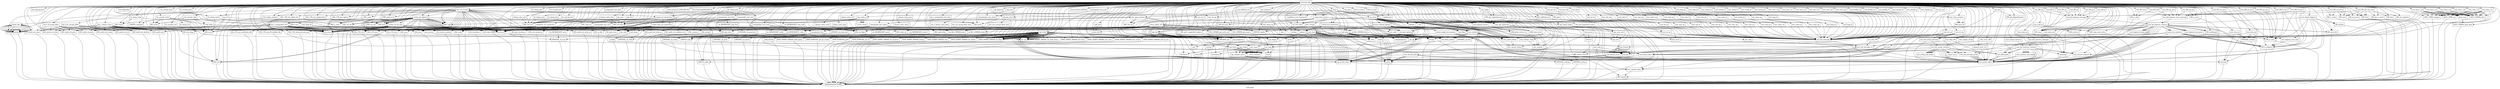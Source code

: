 digraph "Call graph" {
	label="Call graph";

	Node0x56450075ba10 [shape=record,label="{external node}"];
	Node0x56450075ba10 -> Node0x564500775500;
	Node0x56450075ba10 -> Node0x564500776d30;
	Node0x56450075ba10 -> Node0x564500776ef0;
	Node0x56450075ba10 -> Node0x5645007f0640;
	Node0x56450075ba10 -> Node0x564500776f60;
	Node0x56450075ba10 -> Node0x5645007f06e0;
	Node0x56450075ba10 -> Node0x5645007503a0;
	Node0x56450075ba10 -> Node0x564500750410;
	Node0x56450075ba10 -> Node0x564500750480;
	Node0x56450075ba10 -> Node0x564500750560;
	Node0x56450075ba10 -> Node0x564500750640;
	Node0x56450075ba10 -> Node0x564500750790;
	Node0x56450075ba10 -> Node0x564500750870;
	Node0x56450075ba10 -> Node0x564500779270;
	Node0x56450075ba10 -> Node0x56450077a190;
	Node0x56450075ba10 -> Node0x5645007f0560;
	Node0x56450075ba10 -> Node0x5645007f05d0;
	Node0x56450075ba10 -> Node0x564500779d50;
	Node0x56450075ba10 -> Node0x564500a80270;
	Node0x56450075ba10 -> Node0x564500779df0;
	Node0x56450075ba10 -> Node0x564500a80540;
	Node0x56450075ba10 -> Node0x564500779d80;
	Node0x56450075ba10 -> Node0x564500a80650;
	Node0x56450075ba10 -> Node0x564500779ea0;
	Node0x56450075ba10 -> Node0x564500a806f0;
	Node0x56450075ba10 -> Node0x564500779f10;
	Node0x56450075ba10 -> Node0x564500a80790;
	Node0x56450075ba10 -> Node0x564500779f80;
	Node0x56450075ba10 -> Node0x564500a808a0;
	Node0x56450075ba10 -> Node0x564500779ff0;
	Node0x56450075ba10 -> Node0x564500a809e0;
	Node0x56450075ba10 -> Node0x56450077a060;
	Node0x56450075ba10 -> Node0x564500a80910;
	Node0x56450075ba10 -> Node0x564500a802e0;
	Node0x56450075ba10 -> Node0x564500a80830;
	Node0x56450075ba10 -> Node0x564500a805e0;
	Node0x56450075ba10 -> Node0x564500a813b0;
	Node0x56450075ba10 -> Node0x564500a81340;
	Node0x56450075ba10 -> Node0x564500a81460;
	Node0x56450075ba10 -> Node0x564500a80380;
	Node0x56450075ba10 -> Node0x564500a80310;
	Node0x56450075ba10 -> Node0x564500a80430;
	Node0x56450075ba10 -> Node0x564500779c80;
	Node0x56450075ba10 -> Node0x564500779be0;
	Node0x56450075ba10 -> Node0x564500777000;
	Node0x56450075ba10 -> Node0x564500776f90;
	Node0x56450075ba10 -> Node0x5645007770b0;
	Node0x56450075ba10 -> Node0x5645007f02c0;
	Node0x56450075ba10 -> Node0x5645007f03a0;
	Node0x56450075ba10 -> Node0x5645007f0410;
	Node0x56450075ba10 -> Node0x564500a81770;
	Node0x56450075ba10 -> Node0x564500a81840;
	Node0x56450075ba10 -> Node0x564500a818e0;
	Node0x56450075ba10 -> Node0x5645007b47e0;
	Node0x56450075ba10 -> Node0x5645007b4810;
	Node0x56450075ba10 -> Node0x5645007b49c0;
	Node0x56450075ba10 -> Node0x5645007b4b30;
	Node0x56450075ba10 -> Node0x5645007b4bd0;
	Node0x56450075ba10 -> Node0x5645007b4c80;
	Node0x56450075ba10 -> Node0x5645007b4cb0;
	Node0x56450075ba10 -> Node0x5645007b4d90;
	Node0x56450075ba10 -> Node0x5645007b4ba0;
	Node0x56450075ba10 -> Node0x5645007b4e20;
	Node0x56450075ba10 -> Node0x5645007b4f70;
	Node0x56450075ba10 -> Node0x5645007b5110;
	Node0x56450075ba10 -> Node0x564500a80ae0;
	Node0x56450075ba10 -> Node0x564500a80b10;
	Node0x56450075ba10 -> Node0x564500a80c60;
	Node0x56450075ba10 -> Node0x564500a80e90;
	Node0x56450075ba10 -> Node0x564500a80ec0;
	Node0x56450075ba10 -> Node0x564500a80f70;
	Node0x56450075ba10 -> Node0x564500a81250;
	Node0x56450075ba10 -> Node0x5645007b6430;
	Node0x56450075ba10 -> Node0x564500a80cd0;
	Node0x56450075ba10 -> Node0x564500a80e20;
	Node0x56450075ba10 -> Node0x5645007b63c0;
	Node0x56450075ba10 -> Node0x5645007b6610;
	Node0x56450075ba10 -> Node0x5645007b61d0;
	Node0x56450075ba10 -> Node0x5645007b6780;
	Node0x56450075ba10 -> Node0x564500a80fa0;
	Node0x56450075ba10 -> Node0x564500a81110;
	Node0x56450075ba10 -> Node0x5645007b69b0;
	Node0x56450075ba10 -> Node0x5645007b6a20;
	Node0x56450075ba10 -> Node0x5645007b6910;
	Node0x56450075ba10 -> Node0x564500a80bc0;
	Node0x56450075ba10 -> Node0x5645007b6da0;
	Node0x56450075ba10 -> Node0x5645007b6d00;
	Node0x56450075ba10 -> Node0x5645007b6ea0;
	Node0x56450075ba10 -> Node0x5645007b6f40;
	Node0x56450075ba10 -> Node0x5645007b6f70;
	Node0x56450075ba10 -> Node0x5645007b7050;
	Node0x56450075ba10 -> Node0x5645007b70f0;
	Node0x56450075ba10 -> Node0x5645007b7190;
	Node0x56450075ba10 -> Node0x5645007b7230;
	Node0x56450075ba10 -> Node0x5645007b72d0;
	Node0x56450075ba10 -> Node0x5645007b7370;
	Node0x56450075ba10 -> Node0x5645007b73a0;
	Node0x56450075ba10 -> Node0x5645007f0790;
	Node0x56450075ba10 -> Node0x5645007b7440;
	Node0x56450075ba10 -> Node0x5645007b7540;
	Node0x56450075ba10 -> Node0x5645007b75b0;
	Node0x56450075ba10 -> Node0x5645007506b0;
	Node0x56450075ba10 -> Node0x5645007b7a80;
	Node0x56450075ba10 -> Node0x5645007b7b30;
	Node0x56450075ba10 -> Node0x5645007b7fb0;
	Node0x56450075ba10 -> Node0x5645007b8020;
	Node0x56450075ba10 -> Node0x5645007b8090;
	Node0x56450075ba10 -> Node0x5645007b8100;
	Node0x56450075ba10 -> Node0x5645007b8290;
	Node0x56450075ba10 -> Node0x5645007b8330;
	Node0x56450075ba10 -> Node0x5645007b82c0;
	Node0x56450075ba10 -> Node0x5645007b83e0;
	Node0x56450075ba10 -> Node0x5645007b8550;
	Node0x56450075ba10 -> Node0x564500750720;
	Node0x56450075ba10 -> Node0x5645007b8650;
	Node0x56450075ba10 -> Node0x5645007b8730;
	Node0x56450075ba10 -> Node0x5645007b87a0;
	Node0x56450075ba10 -> Node0x5645007c9630;
	Node0x56450075ba10 -> Node0x5645007c96d0;
	Node0x56450075ba10 -> Node0x5645007c9740;
	Node0x56450075ba10 -> Node0x5645007c97b0;
	Node0x56450075ba10 -> Node0x5645007c9820;
	Node0x56450075ba10 -> Node0x5645007c9850;
	Node0x56450075ba10 -> Node0x5645007c9af0;
	Node0x56450075ba10 -> Node0x5645007c9bc0;
	Node0x56450075ba10 -> Node0x5645007c9c60;
	Node0x56450075ba10 -> Node0x5645007c9cd0;
	Node0x56450075ba10 -> Node0x5645007c9e10;
	Node0x56450075ba10 -> Node0x5645007c9eb0;
	Node0x56450075ba10 -> Node0x5645007cbf30;
	Node0x56450075ba10 -> Node0x5645007cc020;
	Node0x56450075ba10 -> Node0x5645007cc050;
	Node0x56450075ba10 -> Node0x5645007cc150;
	Node0x56450075ba10 -> Node0x5645007cc180;
	Node0x56450075ba10 -> Node0x5645007cc1f0;
	Node0x56450075ba10 -> Node0x5645007cc410;
	Node0x56450075ba10 -> Node0x5645007cc480;
	Node0x56450075ba10 -> Node0x5645007cc560;
	Node0x56450075ba10 -> Node0x5645007cc590;
	Node0x56450075ba10 -> Node0x5645007cc810;
	Node0x56450075ba10 -> Node0x5645007cc840;
	Node0x56450075ba10 -> Node0x5645007cca30;
	Node0x56450075ba10 -> Node0x5645007cca60;
	Node0x56450075ba10 -> Node0x5645007ccc50;
	Node0x56450075ba10 -> Node0x5645007ccc80;
	Node0x56450075ba10 -> Node0x5645007ccd30;
	Node0x56450075ba10 -> Node0x5645007b5290;
	Node0x56450075ba10 -> Node0x5645007b5300;
	Node0x56450075ba10 -> Node0x5645007b5370;
	Node0x56450075ba10 -> Node0x5645007b53e0;
	Node0x56450075ba10 -> Node0x5645007b5450;
	Node0x56450075ba10 -> Node0x5645007b5890;
	Node0x56450075ba10 -> Node0x5645007b5900;
	Node0x56450075ba10 -> Node0x5645007b5970;
	Node0x56450075ba10 -> Node0x5645007b59e0;
	Node0x56450075ba10 -> Node0x5645007b5a50;
	Node0x56450075ba10 -> Node0x5645007b5ac0;
	Node0x56450075ba10 -> Node0x5645007b5b30;
	Node0x56450075ba10 -> Node0x5645007b5ba0;
	Node0x56450075ba10 -> Node0x5645007b5c10;
	Node0x56450075ba10 -> Node0x5645007b5c80;
	Node0x56450075ba10 -> Node0x5645007b5ff0;
	Node0x56450075ba10 -> Node0x5645007b6090;
	Node0x56450075ba10 -> Node0x5645007b6020;
	Node0x56450075ba10 -> Node0x56450076b420;
	Node0x56450075ba10 -> Node0x56450076b4f0;
	Node0x56450075ba10 -> Node0x56450076b560;
	Node0x56450075ba10 -> Node0x56450076b5d0;
	Node0x56450075ba10 -> Node0x56450076b640;
	Node0x56450075ba10 -> Node0x56450076b6e0;
	Node0x56450075ba10 -> Node0x56450076b710;
	Node0x56450075ba10 -> Node0x56450076b860;
	Node0x56450075ba10 -> Node0x56450076b8d0;
	Node0x56450075ba10 -> Node0x564500776e80;
	Node0x56450075ba10 -> Node0x56450076b9d0;
	Node0x56450075ba10 -> Node0x56450076ba40;
	Node0x56450075ba10 -> Node0x56450076bab0;
	Node0x56450075ba10 -> Node0x56450076bbc0;
	Node0x56450075ba10 -> Node0x56450076bec0;
	Node0x56450075ba10 -> Node0x56450076bf30;
	Node0x56450075ba10 -> Node0x56450076bfd0;
	Node0x56450075ba10 -> Node0x56450076c070;
	Node0x56450075ba10 -> Node0x56450076c110;
	Node0x56450075ba10 -> Node0x56450076ca70;
	Node0x56450075ba10 -> Node0x56450076cb10;
	Node0x56450075ba10 -> Node0x56450076cbb0;
	Node0x56450075ba10 -> Node0x56450076cc20;
	Node0x56450075ba10 -> Node0x56450076ce60;
	Node0x56450075ba10 -> Node0x56450076ce90;
	Node0x56450075ba10 -> Node0x56450076d010;
	Node0x56450075ba10 -> Node0x56450076d1d0;
	Node0x56450075ba10 -> Node0x56450076d2a0;
	Node0x56450075ba10 -> Node0x56450076d7f0;
	Node0x56450075ba10 -> Node0x5645007780b0;
	Node0x56450075ba10 -> Node0x56450076d340;
	Node0x56450075ba10 -> Node0x5645007c9c30;
	Node0x56450075ba10 -> Node0x56450076bbf0;
	Node0x56450075ba10 -> Node0x56450076cc50;
	Node0x56450075ba10 -> Node0x56450076c1b0;
	Node0x56450075ba10 -> Node0x56450076bd10;
	Node0x56450075ba10 -> Node0x56450076da50;
	Node0x56450075ba10 -> Node0x56450076da80;
	Node0x56450075ba10 -> Node0x5645007f06b0;
	Node0x56450075ba10 -> Node0x56450076dc90;
	Node0x56450075ba10 -> Node0x56450076dcc0;
	Node0x56450075ba10 -> Node0x56450076dd30;
	Node0x56450075ba10 -> Node0x56450076de60;
	Node0x56450075ba10 -> Node0x56450076dfb0;
	Node0x56450075ba10 -> Node0x56450076dfe0;
	Node0x56450075ba10 -> Node0x56450076e150;
	Node0x56450075ba10 -> Node0x56450076e180;
	Node0x56450075ba10 -> Node0x5645007504f0;
	Node0x56450075ba10 -> Node0x5645007f0480;
	Node0x56450075ba10 -> Node0x5645007508e0;
	Node0x56450075ba10 -> Node0x56450076e3b0;
	Node0x56450075ba10 -> Node0x56450076e450;
	Node0x56450075ba10 -> Node0x564500750800;
	Node0x56450075ba10 -> Node0x56450076e520;
	Node0x56450075ba10 -> Node0x56450076e5c0;
	Node0x56450075ba10 -> Node0x56450076e660;
	Node0x56450075ba10 -> Node0x56450076e700;
	Node0x56450075ba10 -> Node0x56450076e7a0;
	Node0x56450075ba10 -> Node0x56450076e840;
	Node0x56450075ba10 -> Node0x56450076e8e0;
	Node0x56450075ba10 -> Node0x56450076e980;
	Node0x56450075ba10 -> Node0x56450076ea20;
	Node0x56450075ba10 -> Node0x56450076eac0;
	Node0x56450075ba10 -> Node0x56450076eb60;
	Node0x56450075ba10 -> Node0x56450076ec00;
	Node0x56450075ba10 -> Node0x56450076eca0;
	Node0x56450075ba10 -> Node0x56450076ed40;
	Node0x56450075ba10 -> Node0x56450076ede0;
	Node0x56450075ba10 -> Node0x56450076ee80;
	Node0x56450075ba10 -> Node0x56450076ef20;
	Node0x56450075ba10 -> Node0x56450076efc0;
	Node0x56450075ba10 -> Node0x56450076f060;
	Node0x56450075ba10 -> Node0x56450076f100;
	Node0x56450075ba10 -> Node0x56450076f1a0;
	Node0x56450075ba10 -> Node0x56450076f240;
	Node0x56450075ba10 -> Node0x56450076f2e0;
	Node0x56450075ba10 -> Node0x56450076f380;
	Node0x56450075ba10 -> Node0x5645007b85e0;
	Node0x56450075ba10 -> Node0x56450076f450;
	Node0x56450075ba10 -> Node0x56450076f4f0;
	Node0x56450075ba10 -> Node0x56450076f590;
	Node0x56450075ba10 -> Node0x56450076f630;
	Node0x56450075ba10 -> Node0x56450076f6d0;
	Node0x56450075ba10 -> Node0x56450076f770;
	Node0x56450075ba10 -> Node0x56450076f810;
	Node0x56450075ba10 -> Node0x56450076f8b0;
	Node0x56450075ba10 -> Node0x56450076f950;
	Node0x56450075ba10 -> Node0x56450076f9f0;
	Node0x56450075ba10 -> Node0x56450076fa90;
	Node0x56450075ba10 -> Node0x56450076fb30;
	Node0x56450075ba10 -> Node0x56450076fbd0;
	Node0x56450075ba10 -> Node0x56450076fc70;
	Node0x56450075ba10 -> Node0x56450076fd10;
	Node0x56450075ba10 -> Node0x56450076fdb0;
	Node0x56450075ba10 -> Node0x56450076fe50;
	Node0x56450075ba10 -> Node0x56450076fef0;
	Node0x56450075ba10 -> Node0x56450076ff90;
	Node0x56450075ba10 -> Node0x564500770030;
	Node0x56450075ba10 -> Node0x564500776dd0;
	Node0x56450075ba10 -> Node0x5645007f0800;
	Node0x56450075ba10 -> Node0x564500770130;
	Node0x56450075ba10 -> Node0x5645007701d0;
	Node0x56450075ba10 -> Node0x564500770390;
	Node0x56450075ba10 -> Node0x5645007703c0;
	Node0x56450075ba10 -> Node0x564500770530;
	Node0x56450075ba10 -> Node0x564500770630;
	Node0x56450075ba10 -> Node0x564500770660;
	Node0x56450075ba10 -> Node0x5645007707a0;
	Node0x56450075ba10 -> Node0x5645007708b0;
	Node0x56450075ba10 -> Node0x5645007708e0;
	Node0x56450075ba10 -> Node0x5645007709e0;
	Node0x56450075ba10 -> Node0x564500770b40;
	Node0x56450075ba10 -> Node0x564500770bb0;
	Node0x56450075ba10 -> Node0x564500770d10;
	Node0x56450075ba10 -> Node0x564500770d40;
	Node0x56450075ba10 -> Node0x564500770e00;
	Node0x56450075ba10 -> Node0x564500770ec0;
	Node0x56450075ba10 -> Node0x564500770fc0;
	Node0x56450075ba10 -> Node0x564500771140;
	Node0x56450075ba10 -> Node0x564500771170;
	Node0x56450075ba10 -> Node0x5645007711e0;
	Node0x56450075ba10 -> Node0x564500771330;
	Node0x56450075ba10 -> Node0x5645007713a0;
	Node0x56450075ba10 -> Node0x5645007714f0;
	Node0x56450075ba10 -> Node0x564500771560;
	Node0x56450075ba10 -> Node0x5645007716f0;
	Node0x56450075ba10 -> Node0x564500771790;
	Node0x56450075ba10 -> Node0x564500771800;
	Node0x56450075ba10 -> Node0x5645007718f0;
	Node0x56450075ba10 -> Node0x564500771920;
	Node0x56450075ba10 -> Node0x564500771a20;
	Node0x56450075ba10 -> Node0x564500771ac0;
	Node0x56450075ba10 -> Node0x564500771a50;
	Node0x56450075ba10 -> Node0x5645007c9fb0;
	Node0x56450075ba10 -> Node0x5645007ca1f0;
	Node0x56450075ba10 -> Node0x5645007ca260;
	Node0x56450075ba10 -> Node0x5645007ca290;
	Node0x56450075ba10 -> Node0x5645007ca340;
	Node0x56450075ba10 -> Node0x5645007ca550;
	Node0x56450075ba10 -> Node0x5645007ca5c0;
	Node0x56450075ba10 -> Node0x5645007ca5f0;
	Node0x56450075ba10 -> Node0x5645007ca820;
	Node0x56450075ba10 -> Node0x5645007ca8f0;
	Node0x56450075ba10 -> Node0x5645007ca9f0;
	Node0x56450075ba10 -> Node0x5645007caa20;
	Node0x56450075ba10 -> Node0x5645007caba0;
	Node0x56450075ba10 -> Node0x5645007cad20;
	Node0x56450075ba10 -> Node0x5645007cae60;
	Node0x56450075ba10 -> Node0x56450076d310;
	Node0x56450075ba10 -> Node0x5645007cafe0;
	Node0x56450075ba10 -> Node0x56450076d780;
	Node0x56450075ba10 -> Node0x5645007cb350;
	Node0x56450075ba10 -> Node0x56450076c950;
	Node0x56450075ba10 -> Node0x5645007cb3f0;
	Node0x56450075ba10 -> Node0x56450076d850;
	Node0x56450075ba10 -> Node0x56450076bca0;
	Node0x56450075ba10 -> Node0x56450076c9c0;
	Node0x56450075ba10 -> Node0x5645007cb550;
	Node0x56450075ba10 -> Node0x564500770200;
	Node0x56450075ba10 -> Node0x5645007cb8f0;
	Node0x56450075ba10 -> Node0x5645007cbbf0;
	Node0x56450075ba10 -> Node0x564500770a80;
	Node0x56450075ba10 -> Node0x5645007cbd80;
	Node0x56450075ba10 -> Node0x5645007dd610;
	Node0x56450075ba10 -> Node0x564500770c50;
	Node0x56450075ba10 -> Node0x5645007ddcb0;
	Node0x56450075ba10 -> Node0x5645007ddd20;
	Node0x56450075ba10 -> Node0x564500770840;
	Node0x56450075ba10 -> Node0x5645007ddf90;
	Node0x56450075ba10 -> Node0x56450076d3b0;
	Node0x56450075ba10 -> Node0x5645007cb160;
	Node0x56450075ba10 -> Node0x5645007de6f0;
	Node0x56450075ba10 -> Node0x5645007de370;
	Node0x56450075ba10 -> Node0x5645007de800;
	Node0x56450075ba10 -> Node0x5645007de300;
	Node0x56450075ba10 -> Node0x5645007de980;
	Node0x56450075ba10 -> Node0x5645007de9b0;
	Node0x56450075ba10 -> Node0x5645007dea20;
	Node0x56450075ba10 -> Node0x5645007deb50;
	Node0x56450075ba10 -> Node0x5645007deca0;
	Node0x56450075ba10 -> Node0x5645007ded10;
	Node0x56450075ba10 -> Node0x5645007de470;
	Node0x56450075ba10 -> Node0x5645007dee40;
	Node0x56450075ba10 -> Node0x5645007dea90;
	Node0x56450075ba10 -> Node0x5645007de8a0;
	Node0x56450075ba10 -> Node0x5645007de830;
	Node0x56450075ba10 -> Node0x5645007defc0;
	Node0x564500776d30 [shape=record,label="{setup_tests}"];
	Node0x564500776d30 -> Node0x5645007780b0;
	Node0x564500776d30 -> Node0x564500776dd0;
	Node0x564500776d30 -> Node0x5645007780b0;
	Node0x564500776d30 -> Node0x564500776dd0;
	Node0x564500776d30 -> Node0x564500776d60;
	Node0x564500776d30 -> Node0x564500776e80;
	Node0x564500775500 [shape=record,label="{test_get_options}"];
	Node0x564500776ef0 [shape=record,label="{llvm.dbg.declare}"];
	Node0x564500776d60 [shape=record,label="{setup_cipher_list}"];
	Node0x564500776d60 -> Node0x564500776f60;
	Node0x564500776d60 -> Node0x564500777000;
	Node0x564500776d60 -> Node0x564500776dd0;
	Node0x564500776d60 -> Node0x564500776f90;
	Node0x564500776d60 -> Node0x564500776dd0;
	Node0x564500776d60 -> Node0x5645007770b0;
	Node0x564500776d60 -> Node0x564500776dd0;
	Node0x564500776d60 -> Node0x564500777120;
	Node0x564500776d60 -> Node0x5645007f02c0;
	Node0x564500776d60 -> Node0x564500776dd0;
	Node0x564500776d60 -> Node0x564500777120;
	Node0x564500776d60 -> Node0x5645007f0330;
	Node0x564500776d60 -> Node0x5645007f03a0;
	Node0x564500776d60 -> Node0x5645007f0410;
	Node0x564500776d60 -> Node0x5645007f0480;
	Node0x564500776d60 -> Node0x5645007f04f0;
	Node0x564500776d60 -> Node0x5645007f0560;
	Node0x564500776d60 -> Node0x5645007f05d0;
	Node0x564500a80380 [shape=record,label="{CRYPTO_memdup}"];
	Node0x564500a80380 -> Node0x5645007a0480;
	Node0x564500a80310 [shape=record,label="{BIO_write}"];
	Node0x564500a80310 -> Node0x5645007a0480;
	Node0x564500a80430 [shape=record,label="{CRYPTO_free}"];
	Node0x564500a80430 -> Node0x5645007a0480;
	Node0x564500779c80 [shape=record,label="{OPENSSL_sk_value}"];
	Node0x564500779c80 -> Node0x5645007a0480;
	Node0x5645007b6a20 [shape=record,label="{llvm.memcpy.p0i8.p0i8.i64}"];
	Node0x5645007b6910 [shape=record,label="{OPENSSL_sk_shift}"];
	Node0x5645007b6910 -> Node0x5645007a0480;
	Node0x564500a80bc0 [shape=record,label="{mempacket_test_inject}"];
	Node0x564500a80bc0 -> Node0x564500a80cd0;
	Node0x564500a80bc0 -> Node0x5645007f02c0;
	Node0x564500a80bc0 -> Node0x564500776dd0;
	Node0x564500a80bc0 -> Node0x5645007f02c0;
	Node0x564500a80bc0 -> Node0x564500776dd0;
	Node0x564500a80bc0 -> Node0x564500a80d00;
	Node0x564500a80bc0 -> Node0x5645007b6a80;
	Node0x564500a80bc0 -> Node0x564500a80d00;
	Node0x564500a80bc0 -> Node0x5645007b6c90;
	Node0x564500a80bc0 -> Node0x564500a80e20;
	Node0x5645007b6a80 [shape=record,label="{sk_MEMPACKET_insert}"];
	Node0x5645007b6a80 -> Node0x5645007b6d00;
	Node0x5645007b6c90 [shape=record,label="{sk_MEMPACKET_push}"];
	Node0x5645007b6c90 -> Node0x5645007b6da0;
	Node0x5645007b6da0 [shape=record,label="{OPENSSL_sk_push}"];
	Node0x5645007b6da0 -> Node0x5645007a0480;
	Node0x5645007b6d00 [shape=record,label="{OPENSSL_sk_insert}"];
	Node0x5645007b6d00 -> Node0x5645007a0480;
	Node0x5645007b6ea0 [shape=record,label="{bio_s_mempacket_test_free}"];
	Node0x5645007b6ea0 -> Node0x564500a818e0;
	Node0x564500779be0 [shape=record,label="{OPENSSL_sk_num}"];
	Node0x564500779be0 -> Node0x5645007a0480;
	Node0x564500777000 [shape=record,label="{SSL_CTX_new}"];
	Node0x564500777000 -> Node0x5645007a0480;
	Node0x564500776f90 [shape=record,label="{SSL_new}"];
	Node0x564500776f90 -> Node0x5645007a0480;
	Node0x5645007770b0 [shape=record,label="{SSL_get1_supported_ciphers}"];
	Node0x5645007770b0 -> Node0x5645007a0480;
	Node0x5645007f02c0 [shape=record,label="{CRYPTO_malloc}"];
	Node0x5645007f02c0 -> Node0x5645007a0480;
	Node0x5645007f03a0 [shape=record,label="{SSL_CIPHER_get_auth_nid}"];
	Node0x5645007f03a0 -> Node0x5645007a0480;
	Node0x5645007f0410 [shape=record,label="{SSL_CIPHER_get_name}"];
	Node0x5645007f0410 -> Node0x5645007a0480;
	Node0x5645007f04f0 [shape=record,label="{sk_SSL_CIPHER_free}"];
	Node0x5645007f04f0 -> Node0x564500a81770;
	Node0x564500a81770 [shape=record,label="{OPENSSL_sk_free}"];
	Node0x564500a81770 -> Node0x5645007a0480;
	Node0x564500a81840 [shape=record,label="{cleanup_tests}"];
	Node0x564500a81840 -> Node0x564500a818b0;
	Node0x564500a81840 -> Node0x564500a80430;
	Node0x564500a818e0 [shape=record,label="{BIO_meth_free}"];
	Node0x564500a818e0 -> Node0x5645007a0480;
	Node0x5645007b47e0 [shape=record,label="{bio_f_tls_dump_filter}"];
	Node0x5645007b47e0 -> Node0x564500779d50;
	Node0x5645007b47e0 -> Node0x564500779df0;
	Node0x5645007b47e0 -> Node0x564500779d80;
	Node0x5645007b47e0 -> Node0x564500779ea0;
	Node0x5645007b47e0 -> Node0x564500779f10;
	Node0x5645007b47e0 -> Node0x564500779f80;
	Node0x5645007b47e0 -> Node0x564500779ff0;
	Node0x5645007b47e0 -> Node0x56450077a060;
	Node0x5645007b5a50 [shape=record,label="{X509_VERIFY_PARAM_set_auth_level}"];
	Node0x5645007b5a50 -> Node0x5645007a0480;
	Node0x5645007b5ac0 [shape=record,label="{X509_VERIFY_PARAM_set_time}"];
	Node0x5645007b5ac0 -> Node0x5645007a0480;
	Node0x5645007b5b30 [shape=record,label="{X509_VERIFY_PARAM_set1_host}"];
	Node0x5645007b5b30 -> Node0x5645007a0480;
	Node0x5645007b5ba0 [shape=record,label="{X509_VERIFY_PARAM_set1_email}"];
	Node0x5645007b5ba0 -> Node0x5645007a0480;
	Node0x5645007b5c10 [shape=record,label="{X509_VERIFY_PARAM_set1_ip_asc}"];
	Node0x5645007b5c10 -> Node0x5645007a0480;
	Node0x5645007b5c80 [shape=record,label="{X509_VERIFY_PARAM_set_flags}"];
	Node0x5645007b5c80 -> Node0x5645007a0480;
	Node0x5645007b5ff0 [shape=record,label="{opt_next}"];
	Node0x5645007b5ff0 -> Node0x5645007c9af0;
	Node0x5645007b5ff0 -> Node0x5645007b6090;
	Node0x5645007b5ff0 -> Node0x5645007c9af0;
	Node0x5645007b5ff0 -> Node0x5645007c9c30;
	Node0x5645007b5ff0 -> Node0x5645007c9c30;
	Node0x5645007b5ff0 -> Node0x5645007b6020;
	Node0x5645007b5ff0 -> Node0x5645007c9c30;
	Node0x5645007b5ff0 -> Node0x5645007cc050;
	Node0x5645007b5ff0 -> Node0x5645007c9c30;
	Node0x5645007b5ff0 -> Node0x5645007cc560;
	Node0x5645007b5ff0 -> Node0x5645007c9c30;
	Node0x5645007b5ff0 -> Node0x5645007cc810;
	Node0x5645007b5ff0 -> Node0x5645007c9c30;
	Node0x5645007b5ff0 -> Node0x5645007cc150;
	Node0x5645007b5ff0 -> Node0x5645007c9c30;
	Node0x5645007b5ff0 -> Node0x5645007cca30;
	Node0x5645007b5ff0 -> Node0x5645007c9c30;
	Node0x5645007b5ff0 -> Node0x5645007c9c60;
	Node0x5645007b5ff0 -> Node0x5645007c9c30;
	Node0x5645007b5ff0 -> Node0x5645007c9c30;
	Node0x5645007b6090 [shape=record,label="{strchr}"];
	Node0x5645007b6090 -> Node0x5645007a0480;
	Node0x5645007b6020 [shape=record,label="{opt_isdir}"];
	Node0x5645007b6020 -> Node0x56450076b420;
	Node0x56450076b420 [shape=record,label="{stat}"];
	Node0x56450076b420 -> Node0x5645007a0480;
	Node0x56450076b4f0 [shape=record,label="{opt_flag}"];
	Node0x56450076b560 [shape=record,label="{opt_unknown}"];
	Node0x56450076b5d0 [shape=record,label="{opt_rest}"];
	Node0x56450076b640 [shape=record,label="{opt_num_rest}"];
	Node0x56450076b640 -> Node0x56450076b5d0;
	Node0x56450076b6e0 [shape=record,label="{opt_help}"];
	Node0x56450076b6e0 -> Node0x5645007b4ba0;
	Node0x56450076b6e0 -> Node0x56450076b780;
	Node0x56450076b6e0 -> Node0x5645007b4ba0;
	Node0x56450076b6e0 -> Node0x5645007c9850;
	Node0x56450076b6e0 -> Node0x5645007c9c30;
	Node0x56450076b6e0 -> Node0x5645007c9c30;
	Node0x56450076b6e0 -> Node0x5645007c9c30;
	Node0x56450076b6e0 -> Node0x56450076b710;
	Node0x56450076b6e0 -> Node0x5645007b4ba0;
	Node0x56450076b6e0 -> Node0x56450076b780;
	Node0x56450076b6e0 -> Node0x56450076b710;
	Node0x56450076b6e0 -> Node0x5645007b4ba0;
	Node0x56450076b6e0 -> Node0x5645007c9c30;
	Node0x56450076b6e0 -> Node0x5645007c9c30;
	Node0x56450076b780 [shape=record,label="{valtype2param}"];
	Node0x564500779ea0 [shape=record,label="{BIO_meth_set_puts}"];
	Node0x564500779ea0 -> Node0x5645007a0480;
	Node0x564500a806f0 [shape=record,label="{tls_corrupt_gets}"];
	Node0x564500779f10 [shape=record,label="{BIO_meth_set_gets}"];
	Node0x564500779f10 -> Node0x5645007a0480;
	Node0x564500a80790 [shape=record,label="{tls_corrupt_ctrl}"];
	Node0x564500a80790 -> Node0x564500a802e0;
	Node0x564500a80790 -> Node0x564500a80830;
	Node0x564500779f80 [shape=record,label="{BIO_meth_set_ctrl}"];
	Node0x564500779f80 -> Node0x5645007a0480;
	Node0x564500a808a0 [shape=record,label="{tls_corrupt_new}"];
	Node0x564500a808a0 -> Node0x564500a80910;
	Node0x564500779ff0 [shape=record,label="{BIO_meth_set_create}"];
	Node0x564500779ff0 -> Node0x5645007a0480;
	Node0x564500a809e0 [shape=record,label="{tls_corrupt_free}"];
	Node0x564500a809e0 -> Node0x564500a80910;
	Node0x56450077a060 [shape=record,label="{BIO_meth_set_destroy}"];
	Node0x56450077a060 -> Node0x5645007a0480;
	Node0x564500a80910 [shape=record,label="{BIO_set_init}"];
	Node0x564500a80910 -> Node0x5645007a0480;
	Node0x564500a802e0 [shape=record,label="{BIO_next}"];
	Node0x564500a802e0 -> Node0x5645007a0480;
	Node0x564500a80830 [shape=record,label="{BIO_ctrl}"];
	Node0x564500a80830 -> Node0x5645007a0480;
	Node0x564500a805e0 [shape=record,label="{BIO_read}"];
	Node0x564500a805e0 -> Node0x5645007a0480;
	Node0x564500a804a0 [shape=record,label="{copy_flags}"];
	Node0x564500a804a0 -> Node0x564500a802e0;
	Node0x564500a804a0 -> Node0x564500a813b0;
	Node0x564500a804a0 -> Node0x564500a81340;
	Node0x564500a804a0 -> Node0x564500a81460;
	Node0x564500a813b0 [shape=record,label="{BIO_test_flags}"];
	Node0x564500a813b0 -> Node0x5645007a0480;
	Node0x564500a81340 [shape=record,label="{BIO_clear_flags}"];
	Node0x564500a81340 -> Node0x5645007a0480;
	Node0x564500a81460 [shape=record,label="{BIO_set_flags}"];
	Node0x564500a81460 -> Node0x5645007a0480;
	Node0x5645007cc590 [shape=record,label="{strtoimax}"];
	Node0x5645007cc590 -> Node0x5645007a0480;
	Node0x5645007cc810 [shape=record,label="{opt_umax}"];
	Node0x5645007cc810 -> Node0x5645007cc180;
	Node0x5645007cc810 -> Node0x5645007cc180;
	Node0x5645007cc810 -> Node0x5645007cc840;
	Node0x5645007cc810 -> Node0x5645007cc180;
	Node0x5645007cc810 -> Node0x5645007cc180;
	Node0x5645007cc810 -> Node0x5645007cc380;
	Node0x5645007cc810 -> Node0x5645007cc180;
	Node0x5645007cc810 -> Node0x5645007cc180;
	Node0x5645007cc840 [shape=record,label="{strtoumax}"];
	Node0x5645007cc840 -> Node0x5645007a0480;
	Node0x5645007cca30 [shape=record,label="{opt_ulong}"];
	Node0x5645007cca30 -> Node0x5645007cc180;
	Node0x5645007cca30 -> Node0x5645007cc180;
	Node0x5645007cca30 -> Node0x5645007cca60;
	Node0x5645007cca30 -> Node0x5645007cc180;
	Node0x5645007cca30 -> Node0x5645007cc180;
	Node0x5645007cca30 -> Node0x5645007cc380;
	Node0x5645007cca30 -> Node0x5645007cc180;
	Node0x5645007cca30 -> Node0x5645007cc180;
	Node0x5645007cca60 [shape=record,label="{strtoul}"];
	Node0x5645007cca60 -> Node0x5645007a0480;
	Node0x5645007ccc50 [shape=record,label="{opt_verify}"];
	Node0x5645007ccc50 -> Node0x5645007c9850;
	Node0x5645007ccc50 -> Node0x5645007c9850;
	Node0x5645007ccc50 -> Node0x5645007c9850;
	Node0x5645007ccc50 -> Node0x5645007ccc80;
	Node0x5645007ccc50 -> Node0x5645007ccd30;
	Node0x5645007ccc50 -> Node0x5645007ccc80;
	Node0x5645007ccc50 -> Node0x5645007c9c30;
	Node0x5645007ccc50 -> Node0x5645007b5290;
	Node0x5645007ccc50 -> Node0x5645007ccc80;
	Node0x5645007ccc50 -> Node0x5645007b5300;
	Node0x5645007ccc50 -> Node0x5645007ccc80;
	Node0x5645007ccc50 -> Node0x5645007c9c30;
	Node0x5645007ccc50 -> Node0x5645007b5370;
	Node0x5645007ccc50 -> Node0x5645007b53e0;
	Node0x5645007ccc50 -> Node0x5645007b5450;
	Node0x5645007ccc50 -> Node0x5645007ccc80;
	Node0x5645007ccc50 -> Node0x5645007c9c30;
	Node0x5645007ccc50 -> Node0x5645007ccc80;
	Node0x5645007ccc50 -> Node0x5645007b5890;
	Node0x5645007ccc50 -> Node0x5645007ccc80;
	Node0x5645007ccc50 -> Node0x5645007c9c30;
	Node0x5645007ccc50 -> Node0x5645007b5900;
	Node0x5645007ccc50 -> Node0x5645007ccc80;
	Node0x5645007ccc50 -> Node0x5645007b5970;
	Node0x5645007ccc50 -> Node0x5645007b59e0;
	Node0x5645007ccc50 -> Node0x5645007ccc80;
	Node0x5645007ccc50 -> Node0x5645007b5970;
	Node0x5645007ccc50 -> Node0x5645007b5a50;
	Node0x5645007ccc50 -> Node0x5645007ccc80;
	Node0x5645007ccc50 -> Node0x5645007cc560;
	Node0x5645007ccc50 -> Node0x5645007ccc80;
	Node0x5645007ccc50 -> Node0x5645007c9c30;
	Node0x5645007ccc50 -> Node0x5645007b5ac0;
	Node0x5645007ccc50 -> Node0x5645007ccc80;
	Node0x5645007ccc50 -> Node0x5645007b5b30;
	Node0x5645007ccc50 -> Node0x5645007ccc80;
	Node0x5645007ccc50 -> Node0x5645007b5ba0;
	Node0x5645007ccc50 -> Node0x5645007ccc80;
	Node0x5645007ccc50 -> Node0x5645007b5c10;
	Node0x5645007ccc50 -> Node0x5645007b5c80;
	Node0x5645007ccc50 -> Node0x5645007b5c80;
	Node0x5645007ccc50 -> Node0x5645007b5c80;
	Node0x5645007ccc50 -> Node0x5645007b5c80;
	Node0x5645007ccc50 -> Node0x5645007b5c80;
	Node0x5645007ccc50 -> Node0x5645007b5c80;
	Node0x5645007ccc50 -> Node0x5645007b5c80;
	Node0x5645007ccc50 -> Node0x5645007b5c80;
	Node0x5645007ccc50 -> Node0x5645007b5c80;
	Node0x5645007ccc50 -> Node0x5645007b5c80;
	Node0x5645007ccc50 -> Node0x5645007b5c80;
	Node0x5645007ccc50 -> Node0x5645007b5c80;
	Node0x5645007ccc50 -> Node0x5645007b5c80;
	Node0x5645007ccc50 -> Node0x5645007b5c80;
	Node0x5645007ccc50 -> Node0x5645007b5c80;
	Node0x5645007ccc50 -> Node0x5645007b5c80;
	Node0x5645007ccc50 -> Node0x5645007b5c80;
	Node0x5645007ccc50 -> Node0x5645007b5c80;
	Node0x5645007ccc50 -> Node0x5645007b5c80;
	Node0x5645007ccc50 -> Node0x5645007b5c80;
	Node0x5645007ccc80 [shape=record,label="{opt_arg}"];
	Node0x5645007ccd30 [shape=record,label="{OBJ_txt2obj}"];
	Node0x5645007ccd30 -> Node0x5645007a0480;
	Node0x5645007b5290 [shape=record,label="{X509_VERIFY_PARAM_add0_policy}"];
	Node0x5645007b5290 -> Node0x5645007a0480;
	Node0x5645007b5300 [shape=record,label="{X509_PURPOSE_get_by_sname}"];
	Node0x5645007b5300 -> Node0x5645007a0480;
	Node0x5645007b5370 [shape=record,label="{X509_PURPOSE_get0}"];
	Node0x5645007b5370 -> Node0x5645007a0480;
	Node0x5645007b53e0 [shape=record,label="{X509_PURPOSE_get_id}"];
	Node0x5645007b53e0 -> Node0x5645007a0480;
	Node0x5645007b5450 [shape=record,label="{X509_VERIFY_PARAM_set_purpose}"];
	Node0x5645007b5450 -> Node0x5645007a0480;
	Node0x5645007b5890 [shape=record,label="{X509_VERIFY_PARAM_lookup}"];
	Node0x5645007b5890 -> Node0x5645007a0480;
	Node0x5645007b5900 [shape=record,label="{X509_VERIFY_PARAM_set1}"];
	Node0x5645007b5900 -> Node0x5645007a0480;
	Node0x5645007b5970 [shape=record,label="{atoi}"];
	Node0x5645007b5970 -> Node0x5645007a0480;
	Node0x5645007b59e0 [shape=record,label="{X509_VERIFY_PARAM_set_depth}"];
	Node0x5645007b59e0 -> Node0x5645007a0480;
	Node0x5645007f0640 [shape=record,label="{test_ssl_corrupt}"];
	Node0x5645007f0640 -> Node0x5645007f06b0;
	Node0x5645007f0640 -> Node0x564500776f60;
	Node0x5645007f0640 -> Node0x5645007f06e0;
	Node0x5645007f0640 -> Node0x5645007f0790;
	Node0x5645007f0640 -> Node0x5645007f0800;
	Node0x5645007f0640 -> Node0x5645007503a0;
	Node0x5645007f0640 -> Node0x5645007f0800;
	Node0x5645007f0640 -> Node0x564500750410;
	Node0x5645007f0640 -> Node0x5645007f0800;
	Node0x5645007f0640 -> Node0x564500750480;
	Node0x5645007f0640 -> Node0x564500776dd0;
	Node0x5645007f0640 -> Node0x564500777120;
	Node0x5645007f0640 -> Node0x5645007504f0;
	Node0x5645007f0640 -> Node0x5645007f0330;
	Node0x5645007f0640 -> Node0x564500776dd0;
	Node0x5645007f0640 -> Node0x564500750560;
	Node0x5645007f0640 -> Node0x5645007f0800;
	Node0x5645007f0640 -> Node0x5645007505d0;
	Node0x5645007f0640 -> Node0x564500750640;
	Node0x5645007f0640 -> Node0x564500776dd0;
	Node0x5645007f0640 -> Node0x5645007506b0;
	Node0x5645007f0640 -> Node0x5645007f0800;
	Node0x5645007f0640 -> Node0x564500750720;
	Node0x5645007f0640 -> Node0x5645007f0800;
	Node0x5645007f0640 -> Node0x564500750790;
	Node0x5645007f0640 -> Node0x564500750800;
	Node0x5645007f0640 -> Node0x564500750870;
	Node0x5645007f0640 -> Node0x5645007508e0;
	Node0x5645007f0640 -> Node0x564500779270;
	Node0x5645007f0640 -> Node0x5645007504f0;
	Node0x5645007f0640 -> Node0x5645007f0560;
	Node0x5645007f0640 -> Node0x5645007f0560;
	Node0x5645007f0640 -> Node0x5645007f05d0;
	Node0x5645007f0640 -> Node0x5645007f05d0;
	Node0x564500776f60 [shape=record,label="{TLS_server_method}"];
	Node0x564500776f60 -> Node0x5645007a0480;
	Node0x5645007f06e0 [shape=record,label="{TLS_client_method}"];
	Node0x5645007f06e0 -> Node0x5645007a0480;
	Node0x5645007503a0 [shape=record,label="{SSL_CTX_set_cipher_list}"];
	Node0x5645007503a0 -> Node0x5645007a0480;
	Node0x564500750410 [shape=record,label="{SSL_CTX_set_ciphersuites}"];
	Node0x564500750410 -> Node0x5645007a0480;
	Node0x564500750480 [shape=record,label="{SSL_CTX_get_ciphers}"];
	Node0x564500750480 -> Node0x5645007a0480;
	Node0x564500777120 [shape=record,label="{sk_SSL_CIPHER_num}"];
	Node0x564500777120 -> Node0x564500779be0;
	Node0x5645007f0330 [shape=record,label="{sk_SSL_CIPHER_value}"];
	Node0x5645007f0330 -> Node0x564500779c80;
	Node0x564500750560 [shape=record,label="{SSL_CTX_ctrl}"];
	Node0x564500750560 -> Node0x5645007a0480;
	Node0x5645007505d0 [shape=record,label="{bio_f_tls_corrupt_filter}"];
	Node0x5645007505d0 -> Node0x564500779d50;
	Node0x5645007505d0 -> Node0x564500779df0;
	Node0x5645007505d0 -> Node0x564500779d80;
	Node0x5645007505d0 -> Node0x564500779ea0;
	Node0x5645007505d0 -> Node0x564500779f10;
	Node0x5645007505d0 -> Node0x564500779f80;
	Node0x5645007505d0 -> Node0x564500779ff0;
	Node0x5645007505d0 -> Node0x56450077a060;
	Node0x564500750640 [shape=record,label="{BIO_new}"];
	Node0x564500750640 -> Node0x5645007a0480;
	Node0x564500750790 [shape=record,label="{SSL_write}"];
	Node0x564500750790 -> Node0x5645007a0480;
	Node0x564500750870 [shape=record,label="{SSL_read}"];
	Node0x564500750870 -> Node0x5645007a0480;
	Node0x564500779270 [shape=record,label="{ERR_peek_error}"];
	Node0x564500779270 -> Node0x5645007a0480;
	Node0x56450077a190 [shape=record,label="{llvm.dbg.label}"];
	Node0x5645007f0560 [shape=record,label="{SSL_free}"];
	Node0x5645007f0560 -> Node0x5645007a0480;
	Node0x5645007f05d0 [shape=record,label="{SSL_CTX_free}"];
	Node0x5645007f05d0 -> Node0x5645007a0480;
	Node0x564500779d50 [shape=record,label="{BIO_meth_new}"];
	Node0x564500779d50 -> Node0x5645007a0480;
	Node0x564500a80270 [shape=record,label="{tls_corrupt_write}"];
	Node0x564500a80270 -> Node0x564500a802e0;
	Node0x564500a80270 -> Node0x564500a80380;
	Node0x564500a80270 -> Node0x564500776dd0;
	Node0x564500a80270 -> Node0x564500a80310;
	Node0x564500a80270 -> Node0x564500a80430;
	Node0x564500a80270 -> Node0x564500a80310;
	Node0x564500a80270 -> Node0x564500a804a0;
	Node0x564500779df0 [shape=record,label="{BIO_meth_set_write}"];
	Node0x564500779df0 -> Node0x5645007a0480;
	Node0x564500a80540 [shape=record,label="{tls_corrupt_read}"];
	Node0x564500a80540 -> Node0x564500a802e0;
	Node0x564500a80540 -> Node0x564500a805e0;
	Node0x564500a80540 -> Node0x564500a804a0;
	Node0x564500a818b0 [shape=record,label="{bio_f_tls_corrupt_filter_free}"];
	Node0x564500a818b0 -> Node0x564500a818e0;
	Node0x564500779d80 [shape=record,label="{BIO_meth_set_read}"];
	Node0x564500779d80 -> Node0x5645007a0480;
	Node0x564500a80650 [shape=record,label="{tls_corrupt_puts}"];
	Node0x5645007b4810 [shape=record,label="{tls_dump_write}"];
	Node0x5645007b4810 -> Node0x564500a802e0;
	Node0x5645007b4810 -> Node0x564500a80310;
	Node0x5645007b4810 -> Node0x5645007b4910;
	Node0x5645007b49c0 [shape=record,label="{tls_dump_read}"];
	Node0x5645007b49c0 -> Node0x564500a802e0;
	Node0x5645007b49c0 -> Node0x564500a805e0;
	Node0x5645007b49c0 -> Node0x5645007b4910;
	Node0x5645007b49c0 -> Node0x5645007b49f0;
	Node0x5645007b4b30 [shape=record,label="{tls_dump_puts}"];
	Node0x5645007b4b30 -> Node0x5645007b4ba0;
	Node0x5645007b4b30 -> Node0x5645007b4810;
	Node0x5645007b4bd0 [shape=record,label="{tls_dump_gets}"];
	Node0x5645007b4c80 [shape=record,label="{tls_dump_ctrl}"];
	Node0x5645007b4c80 -> Node0x564500a802e0;
	Node0x5645007b4c80 -> Node0x564500a80830;
	Node0x5645007b4cb0 [shape=record,label="{tls_dump_new}"];
	Node0x5645007b4cb0 -> Node0x564500a80910;
	Node0x5645007b4d90 [shape=record,label="{tls_dump_free}"];
	Node0x5645007b4d90 -> Node0x564500a80910;
	Node0x5645007b4ba0 [shape=record,label="{strlen}"];
	Node0x5645007b4ba0 -> Node0x5645007a0480;
	Node0x5645007b4910 [shape=record,label="{copy_flags.44}"];
	Node0x5645007b4910 -> Node0x564500a802e0;
	Node0x5645007b4910 -> Node0x564500a813b0;
	Node0x5645007b4910 -> Node0x564500a81340;
	Node0x5645007b4910 -> Node0x564500a81460;
	Node0x5645007b49f0 [shape=record,label="{dump_data}"];
	Node0x5645007b49f0 -> Node0x5645007b4e20;
	Node0x5645007b49f0 -> Node0x5645007b4e20;
	Node0x5645007b49f0 -> Node0x5645007b4e20;
	Node0x5645007b49f0 -> Node0x5645007b4e20;
	Node0x5645007b49f0 -> Node0x5645007b4e20;
	Node0x5645007b49f0 -> Node0x5645007b4e20;
	Node0x5645007b49f0 -> Node0x5645007b4e20;
	Node0x5645007b49f0 -> Node0x5645007b4e20;
	Node0x5645007b49f0 -> Node0x5645007b4e20;
	Node0x5645007b49f0 -> Node0x5645007b4e20;
	Node0x5645007b49f0 -> Node0x5645007b4e20;
	Node0x5645007b49f0 -> Node0x5645007b4e20;
	Node0x5645007b49f0 -> Node0x5645007b4e20;
	Node0x5645007b49f0 -> Node0x5645007b4e20;
	Node0x5645007b49f0 -> Node0x5645007b4e20;
	Node0x5645007b49f0 -> Node0x5645007b4e20;
	Node0x5645007b49f0 -> Node0x5645007b4e20;
	Node0x5645007b49f0 -> Node0x5645007b4e20;
	Node0x5645007b49f0 -> Node0x5645007b4e20;
	Node0x5645007b49f0 -> Node0x5645007b4e20;
	Node0x5645007b49f0 -> Node0x5645007b4e20;
	Node0x5645007b49f0 -> Node0x5645007b4e20;
	Node0x5645007b49f0 -> Node0x5645007b4e20;
	Node0x5645007b49f0 -> Node0x5645007b4e20;
	Node0x5645007b49f0 -> Node0x5645007b4f70;
	Node0x5645007b4e20 [shape=record,label="{printf}"];
	Node0x5645007b4e20 -> Node0x5645007a0480;
	Node0x5645007b4f70 [shape=record,label="{fflush}"];
	Node0x5645007b4f70 -> Node0x5645007a0480;
	Node0x5645007b5110 [shape=record,label="{bio_f_tls_dump_filter_free}"];
	Node0x5645007b5110 -> Node0x564500a818e0;
	Node0x564500a80ae0 [shape=record,label="{bio_s_mempacket_test}"];
	Node0x564500a80ae0 -> Node0x564500779d50;
	Node0x564500a80ae0 -> Node0x564500776dd0;
	Node0x564500a80ae0 -> Node0x564500779df0;
	Node0x564500a80ae0 -> Node0x5645007f0800;
	Node0x564500a80ae0 -> Node0x564500779d80;
	Node0x564500a80ae0 -> Node0x5645007f0800;
	Node0x564500a80ae0 -> Node0x564500779ea0;
	Node0x564500a80ae0 -> Node0x5645007f0800;
	Node0x564500a80ae0 -> Node0x564500779f10;
	Node0x564500a80ae0 -> Node0x5645007f0800;
	Node0x564500a80ae0 -> Node0x564500779f80;
	Node0x564500a80ae0 -> Node0x5645007f0800;
	Node0x564500a80ae0 -> Node0x564500779ff0;
	Node0x564500a80ae0 -> Node0x5645007f0800;
	Node0x564500a80ae0 -> Node0x56450077a060;
	Node0x564500a80ae0 -> Node0x5645007f0800;
	Node0x564500a80b10 [shape=record,label="{mempacket_test_write}"];
	Node0x564500a80b10 -> Node0x564500a80bc0;
	Node0x564500a80c60 [shape=record,label="{mempacket_test_read}"];
	Node0x564500a80c60 -> Node0x564500a80cd0;
	Node0x564500a80c60 -> Node0x564500a81340;
	Node0x564500a80c60 -> Node0x564500a80d00;
	Node0x564500a80c60 -> Node0x564500a81460;
	Node0x564500a80c60 -> Node0x564500a80db0;
	Node0x564500a80c60 -> Node0x564500a81460;
	Node0x564500a80c60 -> Node0x564500a80e20;
	Node0x564500a80e90 [shape=record,label="{mempacket_test_puts}"];
	Node0x564500a80e90 -> Node0x5645007b4ba0;
	Node0x564500a80e90 -> Node0x564500a80b10;
	Node0x564500a80ec0 [shape=record,label="{mempacket_test_gets}"];
	Node0x564500a80f70 [shape=record,label="{mempacket_test_ctrl}"];
	Node0x564500a80f70 -> Node0x564500a80cd0;
	Node0x564500a80f70 -> Node0x564500a81010;
	Node0x564500a80f70 -> Node0x564500a80fa0;
	Node0x564500a80f70 -> Node0x564500a81110;
	Node0x564500a80f70 -> Node0x564500a80d00;
	Node0x564500a81250 [shape=record,label="{mempacket_test_new}"];
	Node0x564500a81250 -> Node0x5645007b61d0;
	Node0x564500a81250 -> Node0x564500776dd0;
	Node0x564500a81250 -> Node0x5645007b6200;
	Node0x564500a81250 -> Node0x564500776dd0;
	Node0x564500a81250 -> Node0x564500a80430;
	Node0x564500a81250 -> Node0x564500a80910;
	Node0x564500a81250 -> Node0x5645007b63c0;
	Node0x5645007b6430 [shape=record,label="{mempacket_test_free}"];
	Node0x5645007b6430 -> Node0x564500a80cd0;
	Node0x5645007b6430 -> Node0x5645007b64d0;
	Node0x5645007b6430 -> Node0x564500a80430;
	Node0x5645007b6430 -> Node0x5645007b63c0;
	Node0x5645007b6430 -> Node0x564500a80910;
	Node0x564500a80cd0 [shape=record,label="{BIO_get_data}"];
	Node0x564500a80cd0 -> Node0x5645007a0480;
	Node0x564500a80e20 [shape=record,label="{mempacket_free}"];
	Node0x564500a80e20 -> Node0x564500a80430;
	Node0x564500a80e20 -> Node0x564500a80430;
	Node0x5645007b64d0 [shape=record,label="{sk_MEMPACKET_pop_free}"];
	Node0x5645007b64d0 -> Node0x5645007b6610;
	Node0x5645007b63c0 [shape=record,label="{BIO_set_data}"];
	Node0x5645007b63c0 -> Node0x5645007a0480;
	Node0x5645007b6610 [shape=record,label="{OPENSSL_sk_pop_free}"];
	Node0x5645007b6610 -> Node0x5645007a0480;
	Node0x5645007b61d0 [shape=record,label="{CRYPTO_zalloc}"];
	Node0x5645007b61d0 -> Node0x5645007a0480;
	Node0x5645007b6200 [shape=record,label="{sk_MEMPACKET_new_null}"];
	Node0x5645007b6200 -> Node0x5645007b6780;
	Node0x5645007b6780 [shape=record,label="{OPENSSL_sk_new_null}"];
	Node0x5645007b6780 -> Node0x5645007a0480;
	Node0x564500a81010 [shape=record,label="{sk_MEMPACKET_num}"];
	Node0x564500a81010 -> Node0x564500779be0;
	Node0x564500a80fa0 [shape=record,label="{BIO_get_shutdown}"];
	Node0x564500a80fa0 -> Node0x5645007a0480;
	Node0x564500a81110 [shape=record,label="{BIO_set_shutdown}"];
	Node0x564500a81110 -> Node0x5645007a0480;
	Node0x564500a80d00 [shape=record,label="{sk_MEMPACKET_value}"];
	Node0x564500a80d00 -> Node0x564500779c80;
	Node0x564500a80db0 [shape=record,label="{sk_MEMPACKET_shift}"];
	Node0x564500a80db0 -> Node0x5645007b6910;
	Node0x5645007b69b0 [shape=record,label="{llvm.memmove.p0i8.p0i8.i64}"];
	Node0x564500776e80 [shape=record,label="{add_all_tests}"];
	Node0x564500776e80 -> Node0x56450076b8d0;
	Node0x56450076b9d0 [shape=record,label="{subtest_level}"];
	Node0x56450076ba40 [shape=record,label="{setup_test_framework}"];
	Node0x56450076ba40 -> Node0x56450076bab0;
	Node0x56450076ba40 -> Node0x56450076bab0;
	Node0x56450076ba40 -> Node0x5645007b5970;
	Node0x56450076ba40 -> Node0x5645007b5970;
	Node0x56450076ba40 -> Node0x56450076bae0;
	Node0x56450076ba40 -> Node0x564500775500;
	Node0x56450076ba40 -> Node0x5645007c97b0;
	Node0x56450076bab0 [shape=record,label="{getenv}"];
	Node0x56450076bab0 -> Node0x5645007a0480;
	Node0x56450076bae0 [shape=record,label="{set_seed}"];
	Node0x56450076bae0 -> Node0x56450076bbc0;
	Node0x56450076bae0 -> Node0x56450076b9d0;
	Node0x56450076bae0 -> Node0x56450076bbf0;
	Node0x56450076bae0 -> Node0x56450076bca0;
	Node0x56450076bae0 -> Node0x56450076bd10;
	Node0x56450076bbc0 [shape=record,label="{time}"];
	Node0x56450076bbc0 -> Node0x5645007a0480;
	Node0x56450076bec0 [shape=record,label="{pulldown_test_framework}"];
	Node0x56450076bec0 -> Node0x56450076bf30;
	Node0x56450076bf30 [shape=record,label="{set_test_title}"];
	Node0x56450076bf30 -> Node0x56450076bfd0;
	Node0x56450076bf30 -> Node0x56450076c070;
	Node0x56450076bfd0 [shape=record,label="{free}"];
	Node0x56450076bfd0 -> Node0x5645007a0480;
	Node0x56450076c070 [shape=record,label="{strdup}"];
	Node0x56450076c070 -> Node0x5645007a0480;
	Node0x56450076c110 [shape=record,label="{run_tests}"];
	Node0x56450076c110 -> Node0x56450076c180;
	Node0x56450076c110 -> Node0x56450076bbf0;
	Node0x56450076c110 -> Node0x56450076bbf0;
	Node0x56450076c110 -> Node0x56450076bbf0;
	Node0x56450076c110 -> Node0x56450076bca0;
	Node0x56450076c110 -> Node0x56450076c1b0;
	Node0x56450076c110 -> Node0x56450076bbf0;
	Node0x56450076c110 -> Node0x56450076bbf0;
	Node0x56450076c110 -> Node0x56450076bca0;
	Node0x56450076c110 -> Node0x56450076bf30;
	Node0x56450076c110 -> Node0x5645007a0480;
	Node0x56450076c110 -> Node0x56450076c3c0;
	Node0x56450076c110 -> Node0x56450076c430;
	Node0x56450076c110 -> Node0x56450076bbf0;
	Node0x56450076c110 -> Node0x56450076bbf0;
	Node0x56450076c110 -> Node0x56450076bca0;
	Node0x56450076c110 -> Node0x56450076c1b0;
	Node0x56450076c110 -> Node0x56450076c8b0;
	Node0x56450076c110 -> Node0x56450076bf30;
	Node0x56450076c110 -> Node0x5645007a0480;
	Node0x56450076c110 -> Node0x56450076c430;
	Node0x56450076c110 -> Node0x56450076c3c0;
	Node0x56450076c110 -> Node0x56450076c3c0;
	Node0x56450076c110 -> Node0x56450076c3c0;
	Node0x56450076c180 [shape=record,label="{process_shared_options}"];
	Node0x56450076c180 -> Node0x5645007c9820;
	Node0x56450076c180 -> Node0x5645007b5ff0;
	Node0x56450076c180 -> Node0x564500775500;
	Node0x56450076c180 -> Node0x56450076b6e0;
	Node0x56450076c180 -> Node0x56450076b4f0;
	Node0x56450076c180 -> Node0x5645007ccc80;
	Node0x56450076c180 -> Node0x56450076b4f0;
	Node0x56450076c180 -> Node0x5645007ccc80;
	Node0x56450076c180 -> Node0x5645007cc050;
	Node0x56450076c180 -> Node0x5645007ccc80;
	Node0x56450076c180 -> Node0x5645007cc050;
	Node0x56450076c180 -> Node0x5645007ccc80;
	Node0x56450076c180 -> Node0x5645007cc050;
	Node0x56450076c180 -> Node0x56450076bae0;
	Node0x56450076c180 -> Node0x56450076c8e0;
	Node0x56450076c3c0 [shape=record,label="{test_verdict}"];
	Node0x56450076c3c0 -> Node0x56450076bca0;
	Node0x56450076c3c0 -> Node0x56450076c9c0;
	Node0x56450076c3c0 -> Node0x56450076bbf0;
	Node0x56450076c3c0 -> Node0x56450076c950;
	Node0x56450076c3c0 -> Node0x56450076bbf0;
	Node0x56450076c3c0 -> Node0x56450076bbf0;
	Node0x56450076c3c0 -> Node0x56450076bca0;
	Node0x56450076c430 [shape=record,label="{finalize}"];
	Node0x56450076c430 -> Node0x56450076ca70;
	Node0x56450076c430 -> Node0x56450076cb10;
	Node0x56450076c8b0 [shape=record,label="{gcd}"];
	Node0x56450076ca70 [shape=record,label="{ERR_clear_error}"];
	Node0x56450076ca70 -> Node0x5645007a0480;
	Node0x56450076cb10 [shape=record,label="{ERR_print_errors_cb}"];
	Node0x56450076cb10 -> Node0x5645007a0480;
	Node0x5645007b6f40 [shape=record,label="{bio_s_always_retry}"];
	Node0x5645007b6f40 -> Node0x564500779d50;
	Node0x5645007b6f40 -> Node0x564500776dd0;
	Node0x5645007b6f40 -> Node0x564500779df0;
	Node0x5645007b6f40 -> Node0x5645007f0800;
	Node0x5645007b6f40 -> Node0x564500779d80;
	Node0x5645007b6f40 -> Node0x5645007f0800;
	Node0x5645007b6f40 -> Node0x564500779ea0;
	Node0x5645007b6f40 -> Node0x5645007f0800;
	Node0x5645007b6f40 -> Node0x564500779f10;
	Node0x5645007b6f40 -> Node0x5645007f0800;
	Node0x5645007b6f40 -> Node0x564500779f80;
	Node0x5645007b6f40 -> Node0x5645007f0800;
	Node0x5645007b6f40 -> Node0x564500779ff0;
	Node0x5645007b6f40 -> Node0x5645007f0800;
	Node0x5645007b6f40 -> Node0x56450077a060;
	Node0x5645007b6f40 -> Node0x5645007f0800;
	Node0x56450076cbb0 [shape=record,label="{llvm.va_start}"];
	Node0x56450076cc20 [shape=record,label="{llvm.va_end}"];
	Node0x56450076c8e0 [shape=record,label="{check_single_test_params}"];
	Node0x56450076c8e0 -> Node0x5645007c9af0;
	Node0x56450076c8e0 -> Node0x5645007b5970;
	Node0x56450076c8e0 -> Node0x56450076cc50;
	Node0x56450076c8e0 -> Node0x56450076cc50;
	Node0x56450076c8e0 -> Node0x56450076cc50;
	Node0x56450076ce60 [shape=record,label="{glue_strings}"];
	Node0x56450076ce60 -> Node0x5645007b4ba0;
	Node0x56450076ce60 -> Node0x5645007f02c0;
	Node0x56450076ce60 -> Node0x564500776dd0;
	Node0x56450076ce60 -> Node0x56450076b710;
	Node0x56450076ce60 -> Node0x5645007b4ba0;
	Node0x56450076ce90 [shape=record,label="{test_mk_file_path}"];
	Node0x56450076ce90 -> Node0x5645007b4ba0;
	Node0x56450076ce90 -> Node0x5645007b4ba0;
	Node0x56450076ce90 -> Node0x5645007b4ba0;
	Node0x56450076ce90 -> Node0x5645007b61d0;
	Node0x56450076ce90 -> Node0x56450076d010;
	Node0x56450076ce90 -> Node0x56450076d1d0;
	Node0x56450076ce90 -> Node0x56450076d1d0;
	Node0x56450076d010 [shape=record,label="{OPENSSL_strlcpy}"];
	Node0x56450076d010 -> Node0x5645007a0480;
	Node0x56450076d1d0 [shape=record,label="{OPENSSL_strlcat}"];
	Node0x56450076d1d0 -> Node0x5645007a0480;
	Node0x56450076d2a0 [shape=record,label="{main}"];
	Node0x56450076d2a0 -> Node0x56450076d310;
	Node0x56450076d2a0 -> Node0x56450076d3b0;
	Node0x56450076d2a0 -> Node0x56450076cc50;
	Node0x56450076d2a0 -> Node0x56450076ba40;
	Node0x56450076d2a0 -> Node0x564500776d30;
	Node0x56450076d2a0 -> Node0x56450076c110;
	Node0x56450076d2a0 -> Node0x564500a81840;
	Node0x56450076d2a0 -> Node0x56450076d340;
	Node0x56450076d2a0 -> Node0x564500775500;
	Node0x56450076d2a0 -> Node0x56450076b6e0;
	Node0x56450076d2a0 -> Node0x56450076bec0;
	Node0x56450076d2a0 -> Node0x56450076d780;
	Node0x56450076d7f0 [shape=record,label="{test_get_argument_count}"];
	Node0x56450076d7f0 -> Node0x56450076b640;
	Node0x5645007b6f70 [shape=record,label="{always_retry_write}"];
	Node0x5645007b6f70 -> Node0x564500a81460;
	Node0x5645007b7050 [shape=record,label="{always_retry_read}"];
	Node0x5645007b7050 -> Node0x564500a81460;
	Node0x5645007b70f0 [shape=record,label="{always_retry_puts}"];
	Node0x5645007b70f0 -> Node0x564500a81460;
	Node0x5645007b7190 [shape=record,label="{always_retry_gets}"];
	Node0x5645007b7190 -> Node0x564500a81460;
	Node0x5645007b7230 [shape=record,label="{always_retry_ctrl}"];
	Node0x5645007b7230 -> Node0x564500a81460;
	Node0x5645007b72d0 [shape=record,label="{always_retry_new}"];
	Node0x5645007b72d0 -> Node0x564500a80910;
	Node0x5645007b7370 [shape=record,label="{always_retry_free}"];
	Node0x5645007b7370 -> Node0x5645007b63c0;
	Node0x5645007b7370 -> Node0x564500a80910;
	Node0x5645007b73a0 [shape=record,label="{bio_s_always_retry_free}"];
	Node0x5645007b73a0 -> Node0x564500a818e0;
	Node0x5645007f0790 [shape=record,label="{create_ssl_ctx_pair}"];
	Node0x5645007f0790 -> Node0x564500777000;
	Node0x5645007f0790 -> Node0x564500776dd0;
	Node0x5645007f0790 -> Node0x564500777000;
	Node0x5645007f0790 -> Node0x564500776dd0;
	Node0x5645007f0790 -> Node0x564500750560;
	Node0x5645007f0790 -> Node0x5645007f0800;
	Node0x5645007f0790 -> Node0x564500750560;
	Node0x5645007f0790 -> Node0x5645007f0800;
	Node0x5645007f0790 -> Node0x564500750560;
	Node0x5645007f0790 -> Node0x5645007f0800;
	Node0x5645007f0790 -> Node0x564500750560;
	Node0x5645007f0790 -> Node0x5645007f0800;
	Node0x5645007f0790 -> Node0x5645007b7440;
	Node0x5645007f0790 -> Node0x5645007504f0;
	Node0x5645007f0790 -> Node0x5645007b7540;
	Node0x5645007f0790 -> Node0x5645007504f0;
	Node0x5645007f0790 -> Node0x5645007b75b0;
	Node0x5645007f0790 -> Node0x5645007504f0;
	Node0x5645007f0790 -> Node0x564500750560;
	Node0x5645007f0790 -> Node0x5645007f05d0;
	Node0x5645007f0790 -> Node0x5645007f05d0;
	Node0x5645007b7440 [shape=record,label="{SSL_CTX_use_certificate_file}"];
	Node0x5645007b7440 -> Node0x5645007a0480;
	Node0x5645007b7540 [shape=record,label="{SSL_CTX_use_PrivateKey_file}"];
	Node0x5645007b7540 -> Node0x5645007a0480;
	Node0x5645007b75b0 [shape=record,label="{SSL_CTX_check_private_key}"];
	Node0x5645007b75b0 -> Node0x5645007a0480;
	Node0x5645007506b0 [shape=record,label="{create_ssl_objects}"];
	Node0x5645007506b0 -> Node0x564500776f90;
	Node0x5645007506b0 -> Node0x564500776dd0;
	Node0x5645007506b0 -> Node0x564500776f90;
	Node0x5645007506b0 -> Node0x564500776dd0;
	Node0x5645007506b0 -> Node0x5645007b7a80;
	Node0x5645007506b0 -> Node0x564500a80ae0;
	Node0x5645007506b0 -> Node0x564500750640;
	Node0x5645007506b0 -> Node0x564500776dd0;
	Node0x5645007506b0 -> Node0x564500a80ae0;
	Node0x5645007506b0 -> Node0x564500750640;
	Node0x5645007506b0 -> Node0x564500776dd0;
	Node0x5645007506b0 -> Node0x5645007b7b30;
	Node0x5645007506b0 -> Node0x564500750640;
	Node0x5645007506b0 -> Node0x564500776dd0;
	Node0x5645007506b0 -> Node0x5645007b7b30;
	Node0x5645007506b0 -> Node0x564500750640;
	Node0x5645007506b0 -> Node0x564500776dd0;
	Node0x5645007506b0 -> Node0x5645007b7fb0;
	Node0x5645007506b0 -> Node0x564500776dd0;
	Node0x5645007506b0 -> Node0x5645007b7fb0;
	Node0x5645007506b0 -> Node0x564500776dd0;
	Node0x5645007506b0 -> Node0x564500a80830;
	Node0x5645007506b0 -> Node0x564500a80830;
	Node0x5645007506b0 -> Node0x5645007b8020;
	Node0x5645007506b0 -> Node0x5645007b8090;
	Node0x5645007506b0 -> Node0x5645007b8090;
	Node0x5645007506b0 -> Node0x5645007b8020;
	Node0x5645007506b0 -> Node0x5645007f0560;
	Node0x5645007506b0 -> Node0x5645007f0560;
	Node0x5645007506b0 -> Node0x5645007b8100;
	Node0x5645007506b0 -> Node0x5645007b8100;
	Node0x5645007506b0 -> Node0x5645007b8100;
	Node0x5645007506b0 -> Node0x5645007b8100;
	Node0x5645007b7a80 [shape=record,label="{SSL_is_dtls}"];
	Node0x5645007b7a80 -> Node0x5645007a0480;
	Node0x5645007b7b30 [shape=record,label="{BIO_s_mem}"];
	Node0x5645007b7b30 -> Node0x5645007a0480;
	Node0x5645007b7fb0 [shape=record,label="{BIO_push}"];
	Node0x5645007b7fb0 -> Node0x5645007a0480;
	Node0x5645007b8020 [shape=record,label="{SSL_set_bio}"];
	Node0x5645007b8020 -> Node0x5645007a0480;
	Node0x5645007b8090 [shape=record,label="{BIO_up_ref}"];
	Node0x5645007b8090 -> Node0x5645007a0480;
	Node0x5645007b8100 [shape=record,label="{BIO_free}"];
	Node0x5645007b8100 -> Node0x5645007a0480;
	Node0x5645007b8290 [shape=record,label="{create_bare_ssl_connection}"];
	Node0x5645007b8290 -> Node0x5645007b7a80;
	Node0x5645007b8290 -> Node0x5645007b8330;
	Node0x5645007b8290 -> Node0x5645007b82c0;
	Node0x5645007b8290 -> Node0x5645007f06b0;
	Node0x5645007b8290 -> Node0x5645007b83e0;
	Node0x5645007b8290 -> Node0x5645007b82c0;
	Node0x5645007b8290 -> Node0x5645007f06b0;
	Node0x5645007b8290 -> Node0x564500750870;
	Node0x5645007b8290 -> Node0x5645007f06b0;
	Node0x5645007b8290 -> Node0x564500750870;
	Node0x5645007b8290 -> Node0x5645007f06b0;
	Node0x5645007b8290 -> Node0x5645007f06b0;
	Node0x5645007b8290 -> Node0x5645007b8450;
	Node0x5645007b8330 [shape=record,label="{SSL_connect}"];
	Node0x5645007b8330 -> Node0x5645007a0480;
	Node0x5645007b82c0 [shape=record,label="{SSL_get_error}"];
	Node0x5645007b82c0 -> Node0x5645007a0480;
	Node0x5645007b83e0 [shape=record,label="{SSL_accept}"];
	Node0x5645007b83e0 -> Node0x5645007a0480;
	Node0x5645007b8450 [shape=record,label="{ossl_sleep}"];
	Node0x5645007b8450 -> Node0x5645007b8550;
	Node0x5645007b8550 [shape=record,label="{usleep}"];
	Node0x5645007b8550 -> Node0x5645007a0480;
	Node0x564500750720 [shape=record,label="{create_ssl_connection}"];
	Node0x564500750720 -> Node0x5645007b8290;
	Node0x564500750720 -> Node0x5645007b8650;
	Node0x564500750720 -> Node0x5645007b85e0;
	Node0x564500750720 -> Node0x5645007b82c0;
	Node0x564500750720 -> Node0x5645007504f0;
	Node0x5645007b8650 [shape=record,label="{SSL_read_ex}"];
	Node0x5645007b8650 -> Node0x5645007a0480;
	Node0x5645007b8730 [shape=record,label="{shutdown_ssl_connection}"];
	Node0x5645007b8730 -> Node0x5645007b87a0;
	Node0x5645007b8730 -> Node0x5645007b87a0;
	Node0x5645007b8730 -> Node0x5645007f0560;
	Node0x5645007b8730 -> Node0x5645007f0560;
	Node0x5645007b87a0 [shape=record,label="{SSL_shutdown}"];
	Node0x5645007b87a0 -> Node0x5645007a0480;
	Node0x5645007c9630 [shape=record,label="{opt_progname}"];
	Node0x5645007c9630 -> Node0x5645007b4ba0;
	Node0x5645007c9630 -> Node0x5645007c96d0;
	Node0x5645007c96d0 [shape=record,label="{strncpy}"];
	Node0x5645007c96d0 -> Node0x5645007a0480;
	Node0x5645007c9740 [shape=record,label="{opt_getprog}"];
	Node0x5645007c97b0 [shape=record,label="{opt_init}"];
	Node0x5645007c97b0 -> Node0x5645007c9820;
	Node0x5645007c97b0 -> Node0x5645007c9630;
	Node0x5645007c97b0 -> Node0x5645007c9850;
	Node0x5645007c97b0 -> Node0x5645007c9850;
	Node0x5645007c97b0 -> Node0x5645007c9850;
	Node0x5645007c97b0 -> Node0x5645007c9af0;
	Node0x5645007c97b0 -> Node0x5645007c9850;
	Node0x5645007c97b0 -> Node0x5645007c9850;
	Node0x5645007c97b0 -> Node0x5645007c9850;
	Node0x5645007c9820 [shape=record,label="{opt_begin}"];
	Node0x5645007c9850 [shape=record,label="{OPENSSL_die}"];
	Node0x5645007c9850 -> Node0x5645007a0480;
	Node0x5645007c9af0 [shape=record,label="{strcmp}"];
	Node0x5645007c9af0 -> Node0x5645007a0480;
	Node0x5645007c9bc0 [shape=record,label="{opt_format_error}"];
	Node0x5645007c9bc0 -> Node0x5645007c9c30;
	Node0x5645007c9bc0 -> Node0x5645007c9c30;
	Node0x5645007c9bc0 -> Node0x5645007c9c30;
	Node0x5645007c9c60 [shape=record,label="{opt_format}"];
	Node0x5645007c9c60 -> Node0x5645007c9bc0;
	Node0x5645007c9c60 -> Node0x5645007c9bc0;
	Node0x5645007c9c60 -> Node0x5645007c9bc0;
	Node0x5645007c9c60 -> Node0x5645007c9af0;
	Node0x5645007c9c60 -> Node0x5645007c9af0;
	Node0x5645007c9c60 -> Node0x5645007c9bc0;
	Node0x5645007c9c60 -> Node0x5645007c9bc0;
	Node0x5645007c9c60 -> Node0x5645007c9bc0;
	Node0x5645007c9c60 -> Node0x5645007c9bc0;
	Node0x5645007c9c60 -> Node0x5645007c9bc0;
	Node0x5645007c9c60 -> Node0x5645007c9bc0;
	Node0x5645007c9c60 -> Node0x5645007c9af0;
	Node0x5645007c9c60 -> Node0x5645007c9af0;
	Node0x5645007c9c60 -> Node0x5645007c9bc0;
	Node0x5645007c9c60 -> Node0x5645007c9af0;
	Node0x5645007c9c60 -> Node0x5645007c9af0;
	Node0x5645007c9c60 -> Node0x5645007c9bc0;
	Node0x5645007c9c60 -> Node0x5645007c9af0;
	Node0x5645007c9c60 -> Node0x5645007c9af0;
	Node0x5645007c9c60 -> Node0x5645007c9af0;
	Node0x5645007c9c60 -> Node0x5645007c9af0;
	Node0x5645007c9c60 -> Node0x5645007c9bc0;
	Node0x5645007c9cd0 [shape=record,label="{opt_cipher}"];
	Node0x5645007c9cd0 -> Node0x5645007c9e10;
	Node0x5645007c9cd0 -> Node0x5645007c9c30;
	Node0x5645007c9e10 [shape=record,label="{EVP_get_cipherbyname}"];
	Node0x5645007c9e10 -> Node0x5645007a0480;
	Node0x5645007c9eb0 [shape=record,label="{opt_md}"];
	Node0x5645007c9eb0 -> Node0x5645007cbf30;
	Node0x5645007c9eb0 -> Node0x5645007c9c30;
	Node0x5645007cbf30 [shape=record,label="{EVP_get_digestbyname}"];
	Node0x5645007cbf30 -> Node0x5645007a0480;
	Node0x5645007cc020 [shape=record,label="{opt_pair}"];
	Node0x5645007cc020 -> Node0x5645007c9af0;
	Node0x5645007cc020 -> Node0x5645007c9c30;
	Node0x5645007cc020 -> Node0x5645007c9c30;
	Node0x5645007cc050 [shape=record,label="{opt_int}"];
	Node0x5645007cc050 -> Node0x5645007cc150;
	Node0x5645007cc050 -> Node0x5645007c9c30;
	Node0x5645007cc150 [shape=record,label="{opt_long}"];
	Node0x5645007cc150 -> Node0x5645007cc180;
	Node0x5645007cc150 -> Node0x5645007cc180;
	Node0x5645007cc150 -> Node0x5645007cc1f0;
	Node0x5645007cc150 -> Node0x5645007cc180;
	Node0x5645007cc150 -> Node0x5645007cc180;
	Node0x5645007cc150 -> Node0x5645007cc380;
	Node0x5645007cc150 -> Node0x5645007cc180;
	Node0x5645007cc150 -> Node0x5645007cc180;
	Node0x5645007cc180 [shape=record,label="{__errno_location}"];
	Node0x5645007cc180 -> Node0x5645007a0480;
	Node0x5645007cc1f0 [shape=record,label="{strtol}"];
	Node0x5645007cc1f0 -> Node0x5645007a0480;
	Node0x5645007cc380 [shape=record,label="{opt_number_error}"];
	Node0x5645007cc380 -> Node0x5645007b4ba0;
	Node0x5645007cc380 -> Node0x5645007cc480;
	Node0x5645007cc380 -> Node0x5645007c9c30;
	Node0x5645007cc380 -> Node0x5645007c9c30;
	Node0x5645007cc410 [shape=record,label="{llvm.memset.p0i8.i64}"];
	Node0x5645007cc480 [shape=record,label="{strncmp}"];
	Node0x5645007cc480 -> Node0x5645007a0480;
	Node0x5645007cc560 [shape=record,label="{opt_imax}"];
	Node0x5645007cc560 -> Node0x5645007cc180;
	Node0x5645007cc560 -> Node0x5645007cc180;
	Node0x5645007cc560 -> Node0x5645007cc590;
	Node0x5645007cc560 -> Node0x5645007cc180;
	Node0x5645007cc560 -> Node0x5645007cc180;
	Node0x5645007cc560 -> Node0x5645007cc380;
	Node0x5645007cc560 -> Node0x5645007cc180;
	Node0x5645007cc560 -> Node0x5645007cc180;
	Node0x56450076b710 [shape=record,label="{strcpy}"];
	Node0x56450076b710 -> Node0x5645007a0480;
	Node0x56450076b860 [shape=record,label="{add_test}"];
	Node0x56450076b860 -> Node0x56450076b8d0;
	Node0x56450076b8d0 [shape=record,label="{__assert_fail}"];
	Node0x56450076b8d0 -> Node0x5645007a0480;
	Node0x5645007de470 [shape=record,label="{BIO_meth_set_callback_ctrl}"];
	Node0x5645007de470 -> Node0x5645007a0480;
	Node0x5645007dee40 [shape=record,label="{BIO_callback_ctrl}"];
	Node0x5645007dee40 -> Node0x5645007a0480;
	Node0x5645007dea90 [shape=record,label="{BIO_gets}"];
	Node0x5645007dea90 -> Node0x5645007a0480;
	Node0x5645007de8a0 [shape=record,label="{BIO_read_ex}"];
	Node0x5645007de8a0 -> Node0x5645007a0480;
	Node0x5645007de830 [shape=record,label="{BIO_copy_next_retry}"];
	Node0x5645007de830 -> Node0x5645007a0480;
	Node0x5645007de720 [shape=record,label="{write_string}"];
	Node0x5645007de720 -> Node0x5645007defc0;
	Node0x5645007defc0 [shape=record,label="{BIO_write_ex}"];
	Node0x5645007defc0 -> Node0x5645007a0480;
	Node0x564500771330 [shape=record,label="{test_BN_lt_zero}"];
	Node0x564500771330 -> Node0x564500770fc0;
	Node0x564500771330 -> Node0x564500770bb0;
	Node0x564500771330 -> Node0x564500770c50;
	Node0x5645007713a0 [shape=record,label="{test_BN_le}"];
	Node0x5645007713a0 -> Node0x5645007709e0;
	Node0x5645007713a0 -> Node0x564500770a80;
	Node0x5645007714f0 [shape=record,label="{test_BN_le_zero}"];
	Node0x5645007714f0 -> Node0x564500770fc0;
	Node0x5645007714f0 -> Node0x564500770bb0;
	Node0x5645007714f0 -> Node0x564500770c50;
	Node0x564500771560 [shape=record,label="{test_BN_eq_one}"];
	Node0x564500771560 -> Node0x5645007716f0;
	Node0x564500771560 -> Node0x564500770c50;
	Node0x5645007716f0 [shape=record,label="{BN_is_one}"];
	Node0x5645007716f0 -> Node0x5645007a0480;
	Node0x564500771790 [shape=record,label="{test_BN_odd}"];
	Node0x564500771790 -> Node0x564500771800;
	Node0x564500771790 -> Node0x564500770c50;
	Node0x564500771800 [shape=record,label="{BN_is_odd}"];
	Node0x564500771800 -> Node0x5645007a0480;
	Node0x5645007718f0 [shape=record,label="{test_BN_even}"];
	Node0x5645007718f0 -> Node0x564500771800;
	Node0x5645007718f0 -> Node0x564500770c50;
	Node0x564500771920 [shape=record,label="{test_BN_eq_word}"];
	Node0x564500771920 -> Node0x564500771a20;
	Node0x564500771920 -> Node0x564500771ac0;
	Node0x564500771920 -> Node0x564500771a50;
	Node0x564500771920 -> Node0x564500770a80;
	Node0x564500771920 -> Node0x5645007c9fb0;
	Node0x564500771a20 [shape=record,label="{BN_is_word}"];
	Node0x564500771a20 -> Node0x5645007a0480;
	Node0x564500771ac0 [shape=record,label="{BN_new}"];
	Node0x564500771ac0 -> Node0x5645007a0480;
	Node0x564500771a50 [shape=record,label="{BN_set_word}"];
	Node0x564500771a50 -> Node0x5645007a0480;
	Node0x5645007c9fb0 [shape=record,label="{BN_free}"];
	Node0x5645007c9fb0 -> Node0x5645007a0480;
	Node0x5645007ca1f0 [shape=record,label="{test_BN_abs_eq_word}"];
	Node0x5645007ca1f0 -> Node0x5645007ca260;
	Node0x5645007ca1f0 -> Node0x564500771ac0;
	Node0x5645007ca1f0 -> Node0x5645007ca290;
	Node0x5645007ca1f0 -> Node0x5645007ca340;
	Node0x5645007ca1f0 -> Node0x564500771a50;
	Node0x5645007ca1f0 -> Node0x564500770a80;
	Node0x5645007ca1f0 -> Node0x5645007c9fb0;
	Node0x5645007ca1f0 -> Node0x5645007c9fb0;
	Node0x5645007ca260 [shape=record,label="{BN_abs_is_word}"];
	Node0x5645007ca260 -> Node0x5645007a0480;
	Node0x5645007ca290 [shape=record,label="{BN_dup}"];
	Node0x5645007ca290 -> Node0x5645007a0480;
	Node0x5645007ca340 [shape=record,label="{BN_set_negative}"];
	Node0x5645007ca340 -> Node0x5645007a0480;
	Node0x5645007780b0 [shape=record,label="{test_get_argument}"];
	Node0x5645007780b0 -> Node0x56450076b5d0;
	Node0x5645007780b0 -> Node0x5645007c9850;
	Node0x5645007780b0 -> Node0x56450076b640;
	Node0x56450076d340 [shape=record,label="{opt_check_usage}"];
	Node0x56450076d340 -> Node0x56450076b5d0;
	Node0x56450076d340 -> Node0x56450076b640;
	Node0x56450076d340 -> Node0x56450076cc50;
	Node0x56450076d340 -> Node0x56450076cc50;
	Node0x5645007c9c30 [shape=record,label="{opt_printf_stderr}"];
	Node0x5645007c9c30 -> Node0x56450076d850;
	Node0x56450076bbf0 [shape=record,label="{test_printf_stdout}"];
	Node0x56450076bbf0 -> Node0x56450076c950;
	Node0x56450076cc50 [shape=record,label="{test_printf_stderr}"];
	Node0x56450076cc50 -> Node0x56450076d850;
	Node0x56450076c1b0 [shape=record,label="{test_random}"];
	Node0x56450076bd10 [shape=record,label="{test_random_seed}"];
	Node0x56450076bd10 -> Node0x56450076c1b0;
	Node0x56450076da50 [shape=record,label="{test_fail_message_prefix}"];
	Node0x56450076da50 -> Node0x56450076cc50;
	Node0x56450076da50 -> Node0x56450076cc50;
	Node0x56450076da50 -> Node0x56450076cc50;
	Node0x56450076da50 -> Node0x56450076cc50;
	Node0x56450076da50 -> Node0x56450076cc50;
	Node0x56450076da50 -> Node0x56450076cc50;
	Node0x56450076da80 [shape=record,label="{test_info_c90}"];
	Node0x56450076da80 -> Node0x56450076dbc0;
	Node0x56450076dbc0 [shape=record,label="{test_fail_message_va}"];
	Node0x56450076dbc0 -> Node0x56450076da50;
	Node0x56450076dbc0 -> Node0x56450076d850;
	Node0x56450076dbc0 -> Node0x56450076cc50;
	Node0x56450076dbc0 -> Node0x56450076c9c0;
	Node0x5645007f06b0 [shape=record,label="{test_info}"];
	Node0x5645007f06b0 -> Node0x56450076dbc0;
	Node0x56450076dc90 [shape=record,label="{test_error_c90}"];
	Node0x56450076dc90 -> Node0x56450076dbc0;
	Node0x56450076dc90 -> Node0x56450076cc50;
	Node0x56450076dcc0 [shape=record,label="{test_error}"];
	Node0x56450076dcc0 -> Node0x56450076dbc0;
	Node0x56450076dcc0 -> Node0x56450076cc50;
	Node0x56450076dd30 [shape=record,label="{test_perror}"];
	Node0x56450076dd30 -> Node0x5645007cc180;
	Node0x56450076dd30 -> Node0x56450076de60;
	Node0x56450076dd30 -> Node0x56450076dcc0;
	Node0x56450076de60 [shape=record,label="{strerror}"];
	Node0x56450076de60 -> Node0x5645007a0480;
	Node0x56450076dfb0 [shape=record,label="{test_note}"];
	Node0x56450076dfb0 -> Node0x56450076d850;
	Node0x56450076dfb0 -> Node0x56450076cc50;
	Node0x56450076dfb0 -> Node0x56450076c9c0;
	Node0x56450076dfe0 [shape=record,label="{test_skip}"];
	Node0x56450076dfe0 -> Node0x56450076dbc0;
	Node0x56450076e150 [shape=record,label="{test_skip_c90}"];
	Node0x56450076e150 -> Node0x56450076dbc0;
	Node0x56450076e150 -> Node0x56450076cc50;
	Node0x56450076e180 [shape=record,label="{test_openssl_errors}"];
	Node0x56450076e180 -> Node0x56450076cb10;
	Node0x56450076e180 -> Node0x56450076ca70;
	Node0x5645007504f0 [shape=record,label="{test_int_eq}"];
	Node0x5645007504f0 -> Node0x56450076e1f0;
	Node0x56450076e1f0 [shape=record,label="{test_fail_message}"];
	Node0x56450076e1f0 -> Node0x56450076dbc0;
	Node0x5645007f0480 [shape=record,label="{test_int_ne}"];
	Node0x5645007f0480 -> Node0x56450076e1f0;
	Node0x5645007508e0 [shape=record,label="{test_int_lt}"];
	Node0x5645007508e0 -> Node0x56450076e1f0;
	Node0x56450076e3b0 [shape=record,label="{test_int_le}"];
	Node0x56450076e3b0 -> Node0x56450076e1f0;
	Node0x56450076e450 [shape=record,label="{test_int_gt}"];
	Node0x56450076e450 -> Node0x56450076e1f0;
	Node0x564500750800 [shape=record,label="{test_int_ge}"];
	Node0x564500750800 -> Node0x56450076e1f0;
	Node0x56450076e520 [shape=record,label="{test_uint_eq}"];
	Node0x56450076e520 -> Node0x56450076e1f0;
	Node0x56450076e5c0 [shape=record,label="{test_uint_ne}"];
	Node0x56450076e5c0 -> Node0x56450076e1f0;
	Node0x56450076e660 [shape=record,label="{test_uint_lt}"];
	Node0x56450076e660 -> Node0x56450076e1f0;
	Node0x56450076e700 [shape=record,label="{test_uint_le}"];
	Node0x56450076e700 -> Node0x56450076e1f0;
	Node0x56450076e7a0 [shape=record,label="{test_uint_gt}"];
	Node0x56450076e7a0 -> Node0x56450076e1f0;
	Node0x56450076e840 [shape=record,label="{test_uint_ge}"];
	Node0x56450076e840 -> Node0x56450076e1f0;
	Node0x56450076e8e0 [shape=record,label="{test_char_eq}"];
	Node0x56450076e8e0 -> Node0x56450076e1f0;
	Node0x56450076e980 [shape=record,label="{test_char_ne}"];
	Node0x56450076e980 -> Node0x56450076e1f0;
	Node0x56450076ea20 [shape=record,label="{test_char_lt}"];
	Node0x56450076ea20 -> Node0x56450076e1f0;
	Node0x56450076eac0 [shape=record,label="{test_char_le}"];
	Node0x56450076eac0 -> Node0x56450076e1f0;
	Node0x56450076eb60 [shape=record,label="{test_char_gt}"];
	Node0x56450076eb60 -> Node0x56450076e1f0;
	Node0x56450076ec00 [shape=record,label="{test_char_ge}"];
	Node0x56450076ec00 -> Node0x56450076e1f0;
	Node0x56450076eca0 [shape=record,label="{test_uchar_eq}"];
	Node0x56450076eca0 -> Node0x56450076e1f0;
	Node0x56450076ed40 [shape=record,label="{test_uchar_ne}"];
	Node0x56450076ed40 -> Node0x56450076e1f0;
	Node0x56450076ede0 [shape=record,label="{test_uchar_lt}"];
	Node0x56450076ede0 -> Node0x56450076e1f0;
	Node0x56450076ee80 [shape=record,label="{test_uchar_le}"];
	Node0x56450076ee80 -> Node0x56450076e1f0;
	Node0x56450076ef20 [shape=record,label="{test_uchar_gt}"];
	Node0x56450076ef20 -> Node0x56450076e1f0;
	Node0x56450076efc0 [shape=record,label="{test_uchar_ge}"];
	Node0x56450076efc0 -> Node0x56450076e1f0;
	Node0x56450076f060 [shape=record,label="{test_long_eq}"];
	Node0x56450076f060 -> Node0x56450076e1f0;
	Node0x56450076f100 [shape=record,label="{test_long_ne}"];
	Node0x56450076f100 -> Node0x56450076e1f0;
	Node0x56450076f1a0 [shape=record,label="{test_long_lt}"];
	Node0x56450076f1a0 -> Node0x56450076e1f0;
	Node0x56450076f240 [shape=record,label="{test_long_le}"];
	Node0x56450076f240 -> Node0x56450076e1f0;
	Node0x56450076f2e0 [shape=record,label="{test_long_gt}"];
	Node0x56450076f2e0 -> Node0x56450076e1f0;
	Node0x56450076f380 [shape=record,label="{test_long_ge}"];
	Node0x56450076f380 -> Node0x56450076e1f0;
	Node0x5645007b85e0 [shape=record,label="{test_ulong_eq}"];
	Node0x5645007b85e0 -> Node0x56450076e1f0;
	Node0x56450076f450 [shape=record,label="{test_ulong_ne}"];
	Node0x56450076f450 -> Node0x56450076e1f0;
	Node0x56450076f4f0 [shape=record,label="{test_ulong_lt}"];
	Node0x56450076f4f0 -> Node0x56450076e1f0;
	Node0x56450076f590 [shape=record,label="{test_ulong_le}"];
	Node0x56450076f590 -> Node0x56450076e1f0;
	Node0x56450076f630 [shape=record,label="{test_ulong_gt}"];
	Node0x56450076f630 -> Node0x56450076e1f0;
	Node0x56450076f6d0 [shape=record,label="{test_ulong_ge}"];
	Node0x56450076f6d0 -> Node0x56450076e1f0;
	Node0x56450076f770 [shape=record,label="{test_size_t_eq}"];
	Node0x56450076f770 -> Node0x56450076e1f0;
	Node0x56450076f810 [shape=record,label="{test_size_t_ne}"];
	Node0x56450076f810 -> Node0x56450076e1f0;
	Node0x56450076f8b0 [shape=record,label="{test_size_t_lt}"];
	Node0x56450076f8b0 -> Node0x56450076e1f0;
	Node0x56450076f950 [shape=record,label="{test_size_t_le}"];
	Node0x56450076f950 -> Node0x56450076e1f0;
	Node0x56450076f9f0 [shape=record,label="{test_size_t_gt}"];
	Node0x56450076f9f0 -> Node0x56450076e1f0;
	Node0x56450076fa90 [shape=record,label="{test_size_t_ge}"];
	Node0x56450076fa90 -> Node0x56450076e1f0;
	Node0x56450076fb30 [shape=record,label="{test_double_eq}"];
	Node0x56450076fb30 -> Node0x56450076e1f0;
	Node0x56450076fbd0 [shape=record,label="{test_double_ne}"];
	Node0x56450076fbd0 -> Node0x56450076e1f0;
	Node0x56450076fc70 [shape=record,label="{test_double_lt}"];
	Node0x56450076fc70 -> Node0x56450076e1f0;
	Node0x56450076fd10 [shape=record,label="{test_double_le}"];
	Node0x56450076fd10 -> Node0x56450076e1f0;
	Node0x56450076fdb0 [shape=record,label="{test_double_gt}"];
	Node0x56450076fdb0 -> Node0x56450076e1f0;
	Node0x56450076fe50 [shape=record,label="{test_double_ge}"];
	Node0x56450076fe50 -> Node0x56450076e1f0;
	Node0x56450076fef0 [shape=record,label="{test_ptr_eq}"];
	Node0x56450076fef0 -> Node0x56450076e1f0;
	Node0x56450076ff90 [shape=record,label="{test_ptr_ne}"];
	Node0x56450076ff90 -> Node0x56450076e1f0;
	Node0x564500770030 [shape=record,label="{test_ptr_null}"];
	Node0x564500770030 -> Node0x56450076e1f0;
	Node0x564500776dd0 [shape=record,label="{test_ptr}"];
	Node0x564500776dd0 -> Node0x56450076e1f0;
	Node0x5645007f0800 [shape=record,label="{test_true}"];
	Node0x5645007f0800 -> Node0x56450076e1f0;
	Node0x564500770130 [shape=record,label="{test_false}"];
	Node0x564500770130 -> Node0x56450076e1f0;
	Node0x5645007701d0 [shape=record,label="{test_str_eq}"];
	Node0x5645007701d0 -> Node0x5645007c9af0;
	Node0x5645007701d0 -> Node0x5645007b4ba0;
	Node0x5645007701d0 -> Node0x5645007b4ba0;
	Node0x5645007701d0 -> Node0x564500770200;
	Node0x564500770390 [shape=record,label="{test_str_ne}"];
	Node0x564500770390 -> Node0x5645007c9af0;
	Node0x564500770390 -> Node0x5645007b4ba0;
	Node0x564500770390 -> Node0x5645007b4ba0;
	Node0x564500770390 -> Node0x564500770200;
	Node0x5645007703c0 [shape=record,label="{test_strn_eq}"];
	Node0x5645007703c0 -> Node0x5645007cc480;
	Node0x5645007703c0 -> Node0x564500770530;
	Node0x5645007703c0 -> Node0x564500770530;
	Node0x5645007703c0 -> Node0x564500770200;
	Node0x564500770530 [shape=record,label="{OPENSSL_strnlen}"];
	Node0x564500770530 -> Node0x5645007a0480;
	Node0x564500770630 [shape=record,label="{test_strn_ne}"];
	Node0x564500770630 -> Node0x5645007cc480;
	Node0x564500770630 -> Node0x564500770530;
	Node0x564500770630 -> Node0x564500770530;
	Node0x564500770630 -> Node0x564500770200;
	Node0x564500770660 [shape=record,label="{test_mem_eq}"];
	Node0x564500770660 -> Node0x5645007707a0;
	Node0x564500770660 -> Node0x564500770840;
	Node0x5645007707a0 [shape=record,label="{memcmp}"];
	Node0x5645007707a0 -> Node0x5645007a0480;
	Node0x5645007708b0 [shape=record,label="{test_mem_ne}"];
	Node0x5645007708b0 -> Node0x5645007707a0;
	Node0x5645007708b0 -> Node0x564500770840;
	Node0x5645007708e0 [shape=record,label="{test_BN_eq}"];
	Node0x5645007708e0 -> Node0x5645007709e0;
	Node0x5645007708e0 -> Node0x564500770a80;
	Node0x5645007709e0 [shape=record,label="{BN_cmp}"];
	Node0x5645007709e0 -> Node0x5645007a0480;
	Node0x564500770b40 [shape=record,label="{test_BN_eq_zero}"];
	Node0x564500770b40 -> Node0x564500770bb0;
	Node0x564500770b40 -> Node0x564500770c50;
	Node0x564500770bb0 [shape=record,label="{BN_is_zero}"];
	Node0x564500770bb0 -> Node0x5645007a0480;
	Node0x564500770d10 [shape=record,label="{test_BN_ne}"];
	Node0x564500770d10 -> Node0x5645007709e0;
	Node0x564500770d10 -> Node0x564500770a80;
	Node0x564500770d40 [shape=record,label="{test_BN_ne_zero}"];
	Node0x564500770d40 -> Node0x564500770bb0;
	Node0x564500770d40 -> Node0x564500770c50;
	Node0x564500770e00 [shape=record,label="{test_BN_gt}"];
	Node0x564500770e00 -> Node0x5645007709e0;
	Node0x564500770e00 -> Node0x564500770a80;
	Node0x564500770ec0 [shape=record,label="{test_BN_gt_zero}"];
	Node0x564500770ec0 -> Node0x564500770fc0;
	Node0x564500770ec0 -> Node0x564500770bb0;
	Node0x564500770ec0 -> Node0x564500770c50;
	Node0x564500770fc0 [shape=record,label="{BN_is_negative}"];
	Node0x564500770fc0 -> Node0x5645007a0480;
	Node0x564500771140 [shape=record,label="{test_BN_ge}"];
	Node0x564500771140 -> Node0x5645007709e0;
	Node0x564500771140 -> Node0x564500770a80;
	Node0x564500771170 [shape=record,label="{test_BN_ge_zero}"];
	Node0x564500771170 -> Node0x564500770fc0;
	Node0x564500771170 -> Node0x564500770bb0;
	Node0x564500771170 -> Node0x564500770c50;
	Node0x5645007711e0 [shape=record,label="{test_BN_lt}"];
	Node0x5645007711e0 -> Node0x5645007709e0;
	Node0x5645007711e0 -> Node0x564500770a80;
	Node0x5645007ca550 [shape=record,label="{test_time_t_eq}"];
	Node0x5645007ca550 -> Node0x5645007ca5c0;
	Node0x5645007ca550 -> Node0x5645007ca5c0;
	Node0x5645007ca550 -> Node0x5645007ca5f0;
	Node0x5645007ca550 -> Node0x5645007ca6a0;
	Node0x5645007ca550 -> Node0x5645007ca6a0;
	Node0x5645007ca550 -> Node0x56450076e1f0;
	Node0x5645007ca550 -> Node0x5645007ca820;
	Node0x5645007ca550 -> Node0x5645007ca820;
	Node0x5645007ca5c0 [shape=record,label="{ASN1_TIME_set}"];
	Node0x5645007ca5c0 -> Node0x5645007a0480;
	Node0x5645007ca5f0 [shape=record,label="{ASN1_TIME_compare}"];
	Node0x5645007ca5f0 -> Node0x5645007a0480;
	Node0x5645007ca6a0 [shape=record,label="{print_time}"];
	Node0x5645007ca6a0 -> Node0x5645007ca8f0;
	Node0x5645007ca820 [shape=record,label="{ASN1_STRING_free}"];
	Node0x5645007ca820 -> Node0x5645007a0480;
	Node0x5645007ca8f0 [shape=record,label="{ASN1_STRING_get0_data}"];
	Node0x5645007ca8f0 -> Node0x5645007a0480;
	Node0x5645007ca9f0 [shape=record,label="{test_time_t_ne}"];
	Node0x5645007ca9f0 -> Node0x5645007ca5c0;
	Node0x5645007ca9f0 -> Node0x5645007ca5c0;
	Node0x5645007ca9f0 -> Node0x5645007ca5f0;
	Node0x5645007ca9f0 -> Node0x5645007ca6a0;
	Node0x5645007ca9f0 -> Node0x5645007ca6a0;
	Node0x5645007ca9f0 -> Node0x56450076e1f0;
	Node0x5645007ca9f0 -> Node0x5645007ca820;
	Node0x5645007ca9f0 -> Node0x5645007ca820;
	Node0x5645007caa20 [shape=record,label="{test_time_t_gt}"];
	Node0x5645007caa20 -> Node0x5645007ca5c0;
	Node0x5645007caa20 -> Node0x5645007ca5c0;
	Node0x5645007caa20 -> Node0x5645007ca5f0;
	Node0x5645007caa20 -> Node0x5645007ca6a0;
	Node0x5645007caa20 -> Node0x5645007ca6a0;
	Node0x5645007caa20 -> Node0x56450076e1f0;
	Node0x5645007caa20 -> Node0x5645007ca820;
	Node0x5645007caa20 -> Node0x5645007ca820;
	Node0x5645007caba0 [shape=record,label="{test_time_t_ge}"];
	Node0x5645007caba0 -> Node0x5645007ca5c0;
	Node0x5645007caba0 -> Node0x5645007ca5c0;
	Node0x5645007caba0 -> Node0x5645007ca5f0;
	Node0x5645007caba0 -> Node0x5645007ca6a0;
	Node0x5645007caba0 -> Node0x5645007ca6a0;
	Node0x5645007caba0 -> Node0x56450076e1f0;
	Node0x5645007caba0 -> Node0x5645007ca820;
	Node0x5645007caba0 -> Node0x5645007ca820;
	Node0x5645007cad20 [shape=record,label="{test_time_t_lt}"];
	Node0x5645007cad20 -> Node0x5645007ca5c0;
	Node0x5645007cad20 -> Node0x5645007ca5c0;
	Node0x5645007cad20 -> Node0x5645007ca5f0;
	Node0x5645007cad20 -> Node0x5645007ca6a0;
	Node0x5645007cad20 -> Node0x5645007ca6a0;
	Node0x5645007cad20 -> Node0x56450076e1f0;
	Node0x5645007cad20 -> Node0x5645007ca820;
	Node0x5645007cad20 -> Node0x5645007ca820;
	Node0x5645007cae60 [shape=record,label="{test_time_t_le}"];
	Node0x5645007cae60 -> Node0x5645007ca5c0;
	Node0x5645007cae60 -> Node0x5645007ca5c0;
	Node0x5645007cae60 -> Node0x5645007ca5f0;
	Node0x5645007cae60 -> Node0x5645007ca6a0;
	Node0x5645007cae60 -> Node0x5645007ca6a0;
	Node0x5645007cae60 -> Node0x56450076e1f0;
	Node0x5645007cae60 -> Node0x5645007ca820;
	Node0x5645007cae60 -> Node0x5645007ca820;
	Node0x56450076d310 [shape=record,label="{test_open_streams}"];
	Node0x56450076d310 -> Node0x5645007cafe0;
	Node0x56450076d310 -> Node0x5645007cafe0;
	Node0x56450076d310 -> Node0x5645007cb160;
	Node0x56450076d310 -> Node0x564500750640;
	Node0x56450076d310 -> Node0x5645007b7fb0;
	Node0x56450076d310 -> Node0x5645007c9850;
	Node0x56450076d310 -> Node0x5645007c9850;
	Node0x5645007cafe0 [shape=record,label="{BIO_new_fp}"];
	Node0x5645007cafe0 -> Node0x5645007a0480;
	Node0x56450076d780 [shape=record,label="{test_close_streams}"];
	Node0x56450076d780 -> Node0x5645007cb350;
	Node0x56450076d780 -> Node0x5645007cb350;
	Node0x5645007cb350 [shape=record,label="{BIO_free_all}"];
	Node0x5645007cb350 -> Node0x5645007a0480;
	Node0x56450076c950 [shape=record,label="{test_vprintf_stdout}"];
	Node0x56450076c950 -> Node0x5645007cb3f0;
	Node0x5645007cb3f0 [shape=record,label="{BIO_vprintf}"];
	Node0x5645007cb3f0 -> Node0x5645007a0480;
	Node0x56450076d850 [shape=record,label="{test_vprintf_stderr}"];
	Node0x56450076d850 -> Node0x5645007cb3f0;
	Node0x56450076bca0 [shape=record,label="{test_flush_stdout}"];
	Node0x56450076bca0 -> Node0x564500a80830;
	Node0x56450076c9c0 [shape=record,label="{test_flush_stderr}"];
	Node0x56450076c9c0 -> Node0x564500a80830;
	Node0x5645007cb550 [shape=record,label="{openssl_error_cb}"];
	Node0x5645007cb550 -> Node0x56450076cc50;
	Node0x564500770200 [shape=record,label="{test_fail_string_message}"];
	Node0x564500770200 -> Node0x5645007cb5f0;
	Node0x564500770200 -> Node0x56450076cc50;
	Node0x5645007cb5f0 [shape=record,label="{test_fail_string_common}"];
	Node0x5645007cb5f0 -> Node0x56450076b9d0;
	Node0x5645007cb5f0 -> Node0x56450076da50;
	Node0x5645007cb5f0 -> Node0x5645007cb620;
	Node0x5645007cb5f0 -> Node0x5645007cb770;
	Node0x5645007cb5f0 -> Node0x5645007cb620;
	Node0x5645007cb5f0 -> Node0x5645007cb620;
	Node0x5645007cb5f0 -> Node0x5645007c9af0;
	Node0x5645007cb5f0 -> Node0x5645007cb770;
	Node0x5645007cb5f0 -> Node0x5645007cb8f0;
	Node0x5645007cb5f0 -> Node0x5645007cb8f0;
	Node0x5645007cb5f0 -> Node0x56450076cc50;
	Node0x5645007cb5f0 -> Node0x5645007cb620;
	Node0x5645007cb5f0 -> Node0x56450076cc50;
	Node0x5645007cb5f0 -> Node0x5645007cb620;
	Node0x5645007cb5f0 -> Node0x56450076cc50;
	Node0x5645007cb5f0 -> Node0x56450076cc50;
	Node0x5645007cb5f0 -> Node0x56450076c9c0;
	Node0x5645007cb620 [shape=record,label="{test_string_null_empty}"];
	Node0x5645007cb620 -> Node0x56450076cc50;
	Node0x5645007cb620 -> Node0x56450076cc50;
	Node0x5645007cb770 [shape=record,label="{test_diff_header}"];
	Node0x5645007cb770 -> Node0x56450076cc50;
	Node0x5645007cb770 -> Node0x56450076cc50;
	Node0x5645007cb8f0 [shape=record,label="{__ctype_b_loc}"];
	Node0x5645007cb8f0 -> Node0x5645007a0480;
	Node0x5645007cbbf0 [shape=record,label="{test_output_string}"];
	Node0x5645007cbbf0 -> Node0x5645007cb5f0;
	Node0x564500770a80 [shape=record,label="{test_fail_bignum_message}"];
	Node0x564500770a80 -> Node0x5645007cbc90;
	Node0x564500770a80 -> Node0x56450076cc50;
	Node0x5645007cbc90 [shape=record,label="{test_fail_bignum_common}"];
	Node0x5645007cbc90 -> Node0x56450076da50;
	Node0x5645007cbc90 -> Node0x5645007cbd80;
	Node0x5645007cbc90 -> Node0x564500770fc0;
	Node0x5645007cbc90 -> Node0x5645007cbd80;
	Node0x5645007cbc90 -> Node0x564500770fc0;
	Node0x5645007cbc90 -> Node0x5645007cbcc0;
	Node0x5645007cbc90 -> Node0x5645007cbe80;
	Node0x5645007cbc90 -> Node0x5645007cb770;
	Node0x5645007cbc90 -> Node0x5645007cbcc0;
	Node0x5645007cbc90 -> Node0x5645007cbe80;
	Node0x5645007cbc90 -> Node0x5645007cbe80;
	Node0x5645007cbc90 -> Node0x5645007709e0;
	Node0x5645007cbc90 -> Node0x5645007cb770;
	Node0x5645007cbc90 -> Node0x5645007cbcc0;
	Node0x5645007cbc90 -> Node0x5645007f02c0;
	Node0x5645007cbc90 -> Node0x56450076cc50;
	Node0x5645007cbc90 -> Node0x5645007dd610;
	Node0x5645007cbc90 -> Node0x5645007dd610;
	Node0x5645007cbc90 -> Node0x5645007dda90;
	Node0x5645007cbc90 -> Node0x5645007dda90;
	Node0x5645007cbc90 -> Node0x56450076cc50;
	Node0x5645007cbc90 -> Node0x56450076cc50;
	Node0x5645007cbc90 -> Node0x56450076cc50;
	Node0x5645007cbc90 -> Node0x56450076cc50;
	Node0x5645007cbc90 -> Node0x56450076cc50;
	Node0x5645007cbc90 -> Node0x56450076cc50;
	Node0x5645007cbc90 -> Node0x56450076c9c0;
	Node0x5645007cbc90 -> Node0x564500a80430;
	Node0x5645007cbd80 [shape=record,label="{BN_num_bits}"];
	Node0x5645007cbd80 -> Node0x5645007a0480;
	Node0x5645007cbcc0 [shape=record,label="{test_bignum_header_line}"];
	Node0x5645007cbcc0 -> Node0x56450076cc50;
	Node0x5645007cbe80 [shape=record,label="{test_bignum_zero_print}"];
	Node0x5645007cbe80 -> Node0x5645007ddb60;
	Node0x5645007cbe80 -> Node0x56450076cc50;
	Node0x5645007dd610 [shape=record,label="{BN_bn2binpad}"];
	Node0x5645007dd610 -> Node0x5645007a0480;
	Node0x5645007dda90 [shape=record,label="{convert_bn_memory}"];
	Node0x5645007dda90 -> Node0x564500770bb0;
	Node0x5645007dda90 -> Node0x5645007ddc30;
	Node0x5645007dda90 -> Node0x564500770fc0;
	Node0x5645007dda90 -> Node0x564500770fc0;
	Node0x5645007dda90 -> Node0x564500770fc0;
	Node0x5645007dda90 -> Node0x5645007b4ba0;
	Node0x5645007dda90 -> Node0x56450076b710;
	Node0x5645007ddc30 [shape=record,label="{hex_convert_memory}"];
	Node0x5645007ddb60 [shape=record,label="{test_bignum_zero_null}"];
	Node0x5645007ddb60 -> Node0x564500770fc0;
	Node0x564500770c50 [shape=record,label="{test_fail_bignum_mono_message}"];
	Node0x564500770c50 -> Node0x5645007cbc90;
	Node0x564500770c50 -> Node0x56450076cc50;
	Node0x5645007ddcb0 [shape=record,label="{test_output_bignum}"];
	Node0x5645007ddcb0 -> Node0x564500770bb0;
	Node0x5645007ddcb0 -> Node0x5645007ddb60;
	Node0x5645007ddcb0 -> Node0x56450076cc50;
	Node0x5645007ddcb0 -> Node0x5645007cbd80;
	Node0x5645007ddcb0 -> Node0x5645007ddd20;
	Node0x5645007ddcb0 -> Node0x5645007ddc30;
	Node0x5645007ddcb0 -> Node0x564500770fc0;
	Node0x5645007ddcb0 -> Node0x56450076cc50;
	Node0x5645007ddcb0 -> Node0x5645007cbc90;
	Node0x5645007ddd20 [shape=record,label="{BN_bn2bin}"];
	Node0x5645007ddd20 -> Node0x5645007a0480;
	Node0x564500770840 [shape=record,label="{test_fail_memory_message}"];
	Node0x564500770840 -> Node0x5645007ddf60;
	Node0x564500770840 -> Node0x56450076cc50;
	Node0x5645007ddf60 [shape=record,label="{test_fail_memory_common}"];
	Node0x5645007ddf60 -> Node0x56450076da50;
	Node0x5645007ddf60 -> Node0x5645007de000;
	Node0x5645007ddf60 -> Node0x5645007cb770;
	Node0x5645007ddf60 -> Node0x5645007de000;
	Node0x5645007ddf60 -> Node0x5645007de000;
	Node0x5645007ddf60 -> Node0x5645007707a0;
	Node0x5645007ddf60 -> Node0x5645007cb770;
	Node0x5645007ddf60 -> Node0x5645007ddc30;
	Node0x5645007ddf60 -> Node0x5645007ddc30;
	Node0x5645007ddf60 -> Node0x56450076cc50;
	Node0x5645007ddf60 -> Node0x5645007de000;
	Node0x5645007ddf60 -> Node0x56450076cc50;
	Node0x5645007ddf60 -> Node0x5645007de000;
	Node0x5645007ddf60 -> Node0x56450076cc50;
	Node0x5645007ddf60 -> Node0x56450076cc50;
	Node0x5645007ddf60 -> Node0x56450076c9c0;
	Node0x5645007de000 [shape=record,label="{test_memory_null_empty}"];
	Node0x5645007de000 -> Node0x56450076cc50;
	Node0x5645007de000 -> Node0x56450076cc50;
	Node0x5645007ddf90 [shape=record,label="{test_output_memory}"];
	Node0x5645007ddf90 -> Node0x5645007ddf60;
	Node0x56450076d3b0 [shape=record,label="{global_init}"];
	Node0x5645007cb160 [shape=record,label="{BIO_f_tap}"];
	Node0x5645007cb160 -> Node0x564500779d50;
	Node0x5645007cb160 -> Node0x5645007de370;
	Node0x5645007cb160 -> Node0x5645007de300;
	Node0x5645007cb160 -> Node0x564500779ea0;
	Node0x5645007cb160 -> Node0x564500779f10;
	Node0x5645007cb160 -> Node0x564500779f80;
	Node0x5645007cb160 -> Node0x564500779ff0;
	Node0x5645007cb160 -> Node0x56450077a060;
	Node0x5645007cb160 -> Node0x5645007de470;
	Node0x5645007de6f0 [shape=record,label="{tap_write_ex}"];
	Node0x5645007de6f0 -> Node0x564500a802e0;
	Node0x5645007de6f0 -> Node0x564500a80cd0;
	Node0x5645007de6f0 -> Node0x5645007b63c0;
	Node0x5645007de6f0 -> Node0x56450076b9d0;
	Node0x5645007de6f0 -> Node0x5645007de720;
	Node0x5645007de6f0 -> Node0x5645007de720;
	Node0x5645007de6f0 -> Node0x5645007de720;
	Node0x5645007de6f0 -> Node0x5645007b63c0;
	Node0x5645007de370 [shape=record,label="{BIO_meth_set_write_ex}"];
	Node0x5645007de370 -> Node0x5645007a0480;
	Node0x5645007de800 [shape=record,label="{tap_read_ex}"];
	Node0x5645007de800 -> Node0x564500a802e0;
	Node0x5645007de800 -> Node0x5645007de8a0;
	Node0x5645007de800 -> Node0x564500a81340;
	Node0x5645007de800 -> Node0x5645007de830;
	Node0x5645007de300 [shape=record,label="{BIO_meth_set_read_ex}"];
	Node0x5645007de300 -> Node0x5645007a0480;
	Node0x5645007de980 [shape=record,label="{tap_puts}"];
	Node0x5645007de980 -> Node0x5645007b4ba0;
	Node0x5645007de980 -> Node0x5645007de6f0;
	Node0x5645007de9b0 [shape=record,label="{tap_gets}"];
	Node0x5645007de9b0 -> Node0x564500a802e0;
	Node0x5645007de9b0 -> Node0x5645007dea90;
	Node0x5645007dea20 [shape=record,label="{tap_ctrl}"];
	Node0x5645007dea20 -> Node0x564500a802e0;
	Node0x5645007dea20 -> Node0x5645007b63c0;
	Node0x5645007dea20 -> Node0x564500a80830;
	Node0x5645007deb50 [shape=record,label="{tap_new}"];
	Node0x5645007deb50 -> Node0x5645007b63c0;
	Node0x5645007deb50 -> Node0x564500a80910;
	Node0x5645007deca0 [shape=record,label="{tap_free}"];
	Node0x5645007deca0 -> Node0x5645007b63c0;
	Node0x5645007deca0 -> Node0x564500a80910;
	Node0x5645007ded10 [shape=record,label="{tap_callback_ctrl}"];
	Node0x5645007ded10 -> Node0x564500a802e0;
	Node0x5645007ded10 -> Node0x5645007dee40;
}
